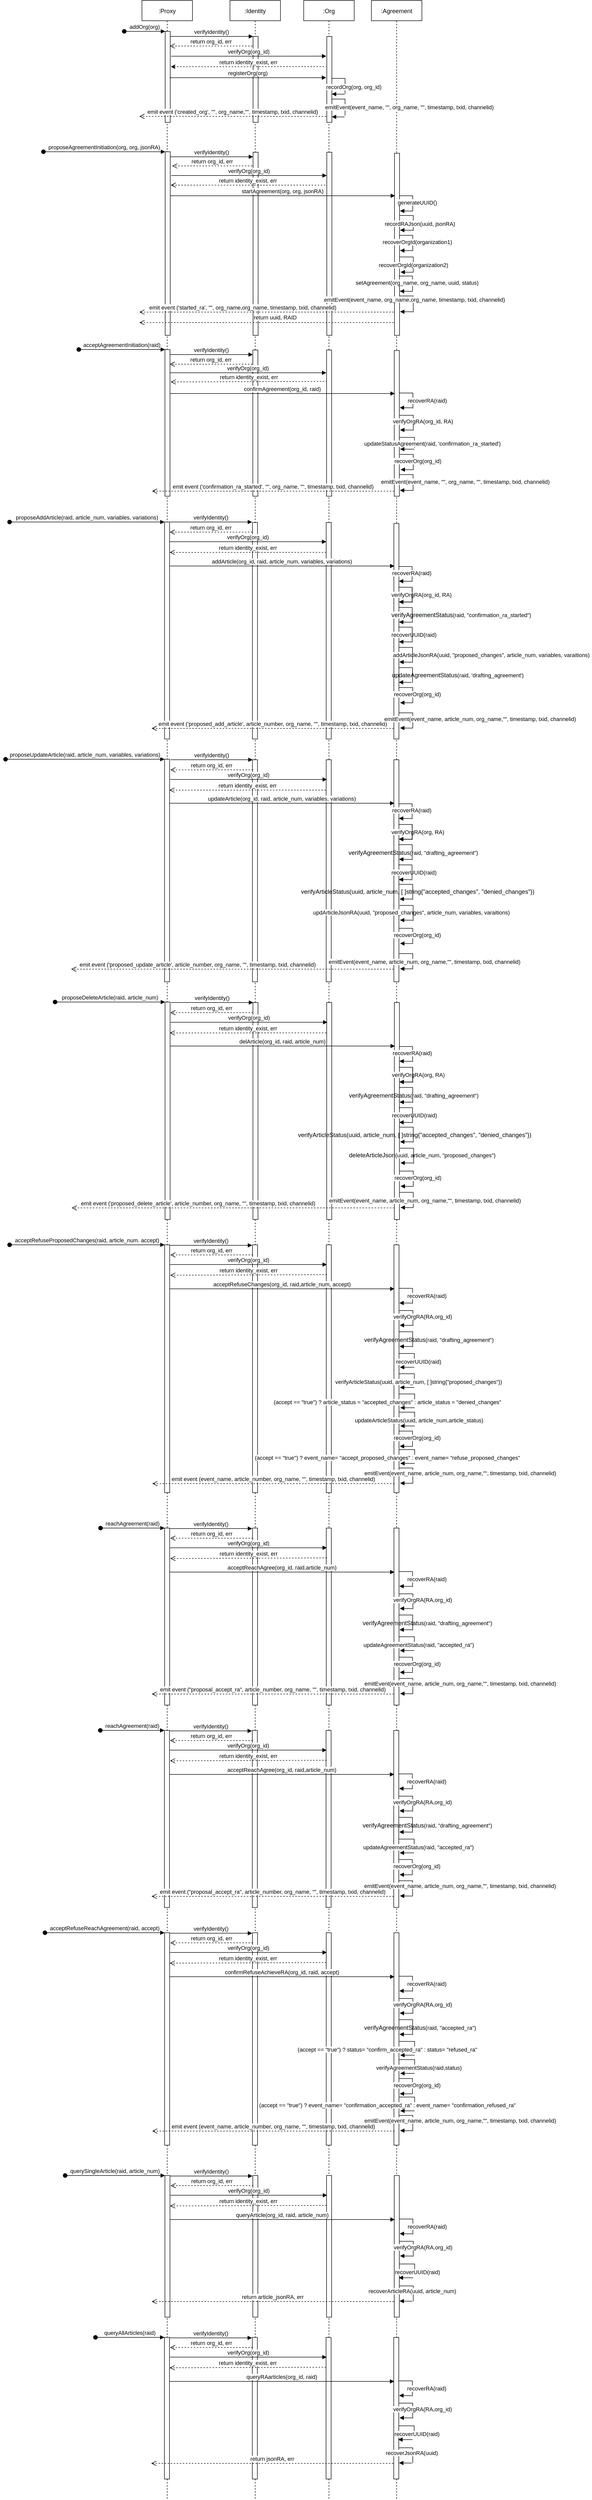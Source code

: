 <mxfile version="14.9.7" type="device"><diagram id="YIm8_T_KmjakDC7QFvaZ" name="Page-1"><mxGraphModel dx="1958" dy="1592" grid="1" gridSize="10" guides="1" tooltips="1" connect="1" arrows="1" fold="1" page="1" pageScale="1" pageWidth="850" pageHeight="1100" math="0" shadow="0"><root><mxCell id="0"/><mxCell id="1" parent="0"/><mxCell id="ICceSbjO2ffGUROcHxIc-226" value=":Proxy" style="shape=umlLifeline;perimeter=lifelinePerimeter;container=1;collapsible=0;recursiveResize=0;rounded=0;shadow=0;strokeWidth=1;" parent="1" vertex="1"><mxGeometry x="-568" y="-1100" width="100" height="4940" as="geometry"/></mxCell><mxCell id="ICceSbjO2ffGUROcHxIc-224" value=":Identity" style="shape=umlLifeline;perimeter=lifelinePerimeter;container=1;collapsible=0;recursiveResize=0;rounded=0;shadow=0;strokeWidth=1;" parent="1" vertex="1"><mxGeometry x="-393.75" y="-1100" width="100" height="4940" as="geometry"/></mxCell><mxCell id="ICceSbjO2ffGUROcHxIc-7" value=":Org" style="shape=umlLifeline;perimeter=lifelinePerimeter;container=1;collapsible=0;recursiveResize=0;rounded=0;shadow=0;strokeWidth=1;" parent="1" vertex="1"><mxGeometry x="-247.75" y="-1100" width="100" height="4940" as="geometry"/></mxCell><mxCell id="ICceSbjO2ffGUROcHxIc-9" value=":Agreement" style="shape=umlLifeline;perimeter=lifelinePerimeter;container=1;collapsible=0;recursiveResize=0;rounded=0;shadow=0;strokeWidth=1;" parent="1" vertex="1"><mxGeometry x="-113.75" y="-1100" width="100" height="4940" as="geometry"/></mxCell><mxCell id="ICceSbjO2ffGUROcHxIc-42" value="" style="points=[];perimeter=orthogonalPerimeter;rounded=0;shadow=0;strokeWidth=1;" parent="1" vertex="1"><mxGeometry x="-68" y="-798" width="10" height="360" as="geometry"/></mxCell><mxCell id="ICceSbjO2ffGUROcHxIc-43" value="" style="points=[];perimeter=orthogonalPerimeter;rounded=0;shadow=0;strokeWidth=1;" parent="1" vertex="1"><mxGeometry x="-522" y="-801" width="10" height="363" as="geometry"/></mxCell><mxCell id="ICceSbjO2ffGUROcHxIc-44" value="proposeAgreementInitiation(org, org, jsonRA)" style="verticalAlign=bottom;startArrow=oval;endArrow=block;startSize=8;shadow=0;strokeWidth=1;" parent="1" target="ICceSbjO2ffGUROcHxIc-43" edge="1"><mxGeometry relative="1" as="geometry"><mxPoint x="-763" y="-801" as="sourcePoint"/></mxGeometry></mxCell><mxCell id="ICceSbjO2ffGUROcHxIc-45" value="verifyIdentity()" style="verticalAlign=bottom;endArrow=block;entryX=0;entryY=0;shadow=0;strokeWidth=1;" parent="1" source="ICceSbjO2ffGUROcHxIc-43" edge="1"><mxGeometry relative="1" as="geometry"><mxPoint x="-418" y="-791" as="sourcePoint"/><mxPoint x="-348" y="-791.0" as="targetPoint"/></mxGeometry></mxCell><mxCell id="ICceSbjO2ffGUROcHxIc-46" value="" style="points=[];perimeter=orthogonalPerimeter;rounded=0;shadow=0;strokeWidth=1;" parent="1" vertex="1"><mxGeometry x="-348" y="-800" width="10" height="362" as="geometry"/></mxCell><mxCell id="ICceSbjO2ffGUROcHxIc-47" value="return identity_exist, err" style="verticalAlign=bottom;endArrow=open;dashed=1;endSize=8;shadow=0;strokeWidth=1;arcSize=20;" parent="1" edge="1"><mxGeometry relative="1" as="geometry"><mxPoint x="-511" y="-735" as="targetPoint"/><mxPoint x="-205" y="-735" as="sourcePoint"/></mxGeometry></mxCell><mxCell id="ICceSbjO2ffGUROcHxIc-48" value="verifyOrg(org_id)" style="verticalAlign=bottom;endArrow=block;shadow=0;strokeWidth=1;" parent="1" edge="1"><mxGeometry relative="1" as="geometry"><mxPoint x="-510" y="-754" as="sourcePoint"/><mxPoint x="-202.06" y="-754" as="targetPoint"/></mxGeometry></mxCell><mxCell id="ICceSbjO2ffGUROcHxIc-49" value="" style="points=[];perimeter=orthogonalPerimeter;rounded=0;shadow=0;strokeWidth=1;" parent="1" vertex="1"><mxGeometry x="-202" y="-800" width="10" height="362" as="geometry"/></mxCell><mxCell id="ICceSbjO2ffGUROcHxIc-51" value="startAgreement(org, org, jsonRA)" style="verticalAlign=bottom;endArrow=block;shadow=0;strokeWidth=1;" parent="1" edge="1"><mxGeometry relative="1" as="geometry"><mxPoint x="-512" y="-714" as="sourcePoint"/><mxPoint x="-67" y="-714" as="targetPoint"/></mxGeometry></mxCell><mxCell id="ICceSbjO2ffGUROcHxIc-52" value="" style="shape=partialRectangle;whiteSpace=wrap;html=1;bottom=0;right=0;fillColor=none;rotation=90;" parent="1" vertex="1"><mxGeometry x="-60.05" y="-712.25" width="29.9" height="26.41" as="geometry"/></mxCell><mxCell id="ICceSbjO2ffGUROcHxIc-53" value="generateUUID()" style="verticalAlign=bottom;endArrow=block;shadow=0;strokeWidth=1;" parent="1" edge="1"><mxGeometry x="-1" y="-12" relative="1" as="geometry"><mxPoint x="-31.75" y="-683.75" as="sourcePoint"/><mxPoint x="-57" y="-684" as="targetPoint"/><mxPoint x="9" y="4" as="offset"/></mxGeometry></mxCell><mxCell id="ICceSbjO2ffGUROcHxIc-54" value="" style="shape=partialRectangle;whiteSpace=wrap;html=1;bottom=0;right=0;fillColor=none;rotation=90;" parent="1" vertex="1"><mxGeometry x="-59.05" y="-673.25" width="29.9" height="26.41" as="geometry"/></mxCell><mxCell id="ICceSbjO2ffGUROcHxIc-55" value="recordRAJson(uuid, jsonRA)" style="verticalAlign=bottom;endArrow=block;shadow=0;strokeWidth=1;" parent="1" edge="1"><mxGeometry x="-1" y="-14" relative="1" as="geometry"><mxPoint x="-31.75" y="-645.75" as="sourcePoint"/><mxPoint x="-57" y="-646" as="targetPoint"/><mxPoint x="14" y="10" as="offset"/></mxGeometry></mxCell><mxCell id="ICceSbjO2ffGUROcHxIc-56" value="" style="group" parent="1" vertex="1" connectable="0"><mxGeometry x="-573" y="-482" width="539.66" height="19.9" as="geometry"/></mxCell><mxCell id="ICceSbjO2ffGUROcHxIc-59" value="return uuid, RAID" style="verticalAlign=bottom;endArrow=open;dashed=1;endSize=8;shadow=0;strokeWidth=1;arcSize=20;" parent="ICceSbjO2ffGUROcHxIc-56" edge="1"><mxGeometry x="-0.068" y="-1" relative="1" as="geometry"><mxPoint y="18.739" as="targetPoint"/><mxPoint x="503.505" y="18.739" as="sourcePoint"/><mxPoint as="offset"/></mxGeometry></mxCell><mxCell id="ICceSbjO2ffGUROcHxIc-65" value="" style="shape=partialRectangle;whiteSpace=wrap;html=1;bottom=0;right=0;fillColor=none;rotation=90;" parent="1" vertex="1"><mxGeometry x="-60.5" y="-553.54" width="29.9" height="26.41" as="geometry"/></mxCell><mxCell id="ICceSbjO2ffGUROcHxIc-66" value="setAgreement(org_name, org_name, uuid, status)" style="verticalAlign=bottom;endArrow=block;shadow=0;strokeWidth=1;" parent="1" edge="1"><mxGeometry x="-1" y="-12" relative="1" as="geometry"><mxPoint x="-32.2" y="-525.04" as="sourcePoint"/><mxPoint x="-57.45" y="-525.29" as="targetPoint"/><mxPoint x="9" y="4" as="offset"/></mxGeometry></mxCell><mxCell id="ICceSbjO2ffGUROcHxIc-95" value="" style="points=[];perimeter=orthogonalPerimeter;rounded=0;shadow=0;strokeWidth=1;" parent="1" vertex="1"><mxGeometry x="-68.45" y="-408" width="10" height="288" as="geometry"/></mxCell><mxCell id="ICceSbjO2ffGUROcHxIc-96" value="" style="points=[];perimeter=orthogonalPerimeter;rounded=0;shadow=0;strokeWidth=1;" parent="1" vertex="1"><mxGeometry x="-522.45" y="-410" width="10" height="290" as="geometry"/></mxCell><mxCell id="ICceSbjO2ffGUROcHxIc-97" value="acceptAgreementInitiation(raid)" style="verticalAlign=bottom;startArrow=oval;endArrow=block;startSize=8;shadow=0;strokeWidth=1;" parent="1" target="ICceSbjO2ffGUROcHxIc-96" edge="1"><mxGeometry x="-763.45" y="-410" as="geometry"><mxPoint x="-693" y="-410" as="sourcePoint"/></mxGeometry></mxCell><mxCell id="ICceSbjO2ffGUROcHxIc-98" value="verifyIdentity()" style="verticalAlign=bottom;endArrow=block;entryX=0;entryY=0;shadow=0;strokeWidth=1;" parent="1" source="ICceSbjO2ffGUROcHxIc-96" edge="1"><mxGeometry x="-763.45" y="-410" as="geometry"><mxPoint x="-418.45" y="-400" as="sourcePoint"/><mxPoint x="-348.45" y="-400" as="targetPoint"/></mxGeometry></mxCell><mxCell id="ICceSbjO2ffGUROcHxIc-99" value="" style="points=[];perimeter=orthogonalPerimeter;rounded=0;shadow=0;strokeWidth=1;" parent="1" vertex="1"><mxGeometry x="-348.45" y="-409" width="10" height="289" as="geometry"/></mxCell><mxCell id="ICceSbjO2ffGUROcHxIc-100" value="return identity_exist, err" style="verticalAlign=bottom;endArrow=open;dashed=1;endSize=8;exitX=0.3;exitY=0.25;shadow=0;strokeWidth=1;arcSize=20;exitDx=0;exitDy=0;exitPerimeter=0;entryX=1.145;entryY=0.263;entryDx=0;entryDy=0;entryPerimeter=0;" parent="1" edge="1"><mxGeometry x="-763" y="-393" as="geometry"><mxPoint x="-511" y="-345.88" as="targetPoint"/><mxPoint x="-201" y="-347" as="sourcePoint"/></mxGeometry></mxCell><mxCell id="ICceSbjO2ffGUROcHxIc-101" value="verifyOrg(org_id)" style="verticalAlign=bottom;endArrow=block;shadow=0;strokeWidth=1;" parent="1" edge="1"><mxGeometry x="-940.25" y="-388" as="geometry"><mxPoint x="-513.25" y="-364" as="sourcePoint"/><mxPoint x="-203" y="-364" as="targetPoint"/></mxGeometry></mxCell><mxCell id="ICceSbjO2ffGUROcHxIc-102" value="" style="points=[];perimeter=orthogonalPerimeter;rounded=0;shadow=0;strokeWidth=1;" parent="1" vertex="1"><mxGeometry x="-202.45" y="-409" width="10" height="289" as="geometry"/></mxCell><mxCell id="ICceSbjO2ffGUROcHxIc-104" value="confirmAgreement(org_id, raid)" style="verticalAlign=bottom;endArrow=block;shadow=0;strokeWidth=1;" parent="1" edge="1"><mxGeometry x="-763.45" y="-410" as="geometry"><mxPoint x="-512.45" y="-323" as="sourcePoint"/><mxPoint x="-67.45" y="-323" as="targetPoint"/></mxGeometry></mxCell><mxCell id="ICceSbjO2ffGUROcHxIc-109" value="emit event ('confirmation_ra_started', &quot;&quot;, org_name, &quot;&quot;, timestamp, txid, channelid)" style="verticalAlign=bottom;endArrow=open;dashed=1;endSize=8;shadow=0;strokeWidth=1;arcSize=20;" parent="1" edge="1"><mxGeometry x="-761.92" y="-312" as="geometry"><mxPoint x="-547.92" y="-130" as="targetPoint"/><mxPoint x="-68.42" y="-130" as="sourcePoint"/><mxPoint as="offset"/></mxGeometry></mxCell><mxCell id="ICceSbjO2ffGUROcHxIc-116" value="" style="group" parent="1" vertex="1" connectable="0"><mxGeometry x="-57.995" y="-323.995" width="26.41" height="29.9" as="geometry"/></mxCell><mxCell id="ICceSbjO2ffGUROcHxIc-117" value="" style="shape=partialRectangle;whiteSpace=wrap;html=1;bottom=0;right=0;fillColor=none;rotation=90;" parent="ICceSbjO2ffGUROcHxIc-116" vertex="1"><mxGeometry x="-1.745" y="1.745" width="29.9" height="26.41" as="geometry"/></mxCell><mxCell id="ICceSbjO2ffGUROcHxIc-118" value="recoverRA(raid)" style="verticalAlign=bottom;endArrow=block;shadow=0;strokeWidth=1;" parent="ICceSbjO2ffGUROcHxIc-116" edge="1"><mxGeometry as="geometry"><mxPoint x="25.555" y="29.245" as="sourcePoint"/><mxPoint x="0.305" y="28.995" as="targetPoint"/><mxPoint x="42" y="-5" as="offset"/></mxGeometry></mxCell><mxCell id="ICceSbjO2ffGUROcHxIc-119" value="" style="group" parent="1" vertex="1" connectable="0"><mxGeometry x="-57.305" y="-280.005" width="26.41" height="29.9" as="geometry"/></mxCell><mxCell id="ICceSbjO2ffGUROcHxIc-120" value="" style="shape=partialRectangle;whiteSpace=wrap;html=1;bottom=0;right=0;fillColor=none;rotation=90;" parent="ICceSbjO2ffGUROcHxIc-119" vertex="1"><mxGeometry x="-1.745" y="1.745" width="29.9" height="26.41" as="geometry"/></mxCell><mxCell id="ICceSbjO2ffGUROcHxIc-121" value="verifyOrgRA(org_id, RA)" style="verticalAlign=bottom;endArrow=block;shadow=0;strokeWidth=1;" parent="ICceSbjO2ffGUROcHxIc-119" edge="1"><mxGeometry x="-634.245" y="-769.005" as="geometry"><mxPoint x="25.555" y="29.245" as="sourcePoint"/><mxPoint x="0.305" y="28.995" as="targetPoint"/><mxPoint x="33" y="-8" as="offset"/></mxGeometry></mxCell><mxCell id="ICceSbjO2ffGUROcHxIc-126" value="" style="group" parent="1" vertex="1" connectable="0"><mxGeometry x="-58.305" y="-236.995" width="49.95" height="65.405" as="geometry"/></mxCell><mxCell id="ICceSbjO2ffGUROcHxIc-127" value="" style="shape=partialRectangle;whiteSpace=wrap;html=1;bottom=0;right=0;fillColor=none;rotation=90;" parent="ICceSbjO2ffGUROcHxIc-126" vertex="1"><mxGeometry x="4.9" y="-4.1" width="20.05" height="29.86" as="geometry"/></mxCell><mxCell id="ICceSbjO2ffGUROcHxIc-128" value="updateStatusAgreement(raid, 'confirmation_ra_started')" style="verticalAlign=bottom;endArrow=block;shadow=0;strokeWidth=1;exitX=0.208;exitY=1;exitDx=0;exitDy=0;exitPerimeter=0;" parent="ICceSbjO2ffGUROcHxIc-126" edge="1"><mxGeometry y="-27" as="geometry"><mxPoint x="29.785" y="23.995" as="sourcePoint"/><mxPoint x="1.305" y="23.995" as="targetPoint"/><mxPoint x="50" y="-2" as="offset"/></mxGeometry></mxCell><mxCell id="KNuzZZ716vVduI9K5CCb-4" value="" style="shape=partialRectangle;whiteSpace=wrap;html=1;bottom=0;right=0;fillColor=none;rotation=90;" parent="ICceSbjO2ffGUROcHxIc-126" vertex="1"><mxGeometry x="-2.035" y="76.995" width="31.93" height="26.41" as="geometry"/></mxCell><mxCell id="KNuzZZ716vVduI9K5CCb-5" value="emitEvent(event_name, &quot;&quot;, org_name, &quot;&quot;, timestamp, txid, channelid)" style="verticalAlign=bottom;endArrow=block;shadow=0;strokeWidth=1;" parent="ICceSbjO2ffGUROcHxIc-126" edge="1"><mxGeometry as="geometry"><mxPoint x="26.275" y="105.585" as="sourcePoint"/><mxPoint x="1.025" y="105.335" as="targetPoint"/><mxPoint x="117" y="-8" as="offset"/></mxGeometry></mxCell><mxCell id="VQi0X2b437CusY4rIQ_h-1" value="" style="points=[];perimeter=orthogonalPerimeter;rounded=0;shadow=0;strokeWidth=1;" parent="1" vertex="1"><mxGeometry x="-69.25" y="-66" width="10" height="426" as="geometry"/></mxCell><mxCell id="VQi0X2b437CusY4rIQ_h-2" value="" style="points=[];perimeter=orthogonalPerimeter;rounded=0;shadow=0;strokeWidth=1;" parent="1" vertex="1"><mxGeometry x="-523.25" y="-69" width="10" height="429" as="geometry"/></mxCell><mxCell id="VQi0X2b437CusY4rIQ_h-3" value="proposeAddArticle(raid, article_num, variables, variations)" style="verticalAlign=bottom;startArrow=oval;endArrow=block;startSize=8;shadow=0;strokeWidth=1;" parent="1" target="VQi0X2b437CusY4rIQ_h-2" edge="1"><mxGeometry x="-854.25" y="-69" as="geometry"><mxPoint x="-830" y="-69" as="sourcePoint"/></mxGeometry></mxCell><mxCell id="VQi0X2b437CusY4rIQ_h-5" value="" style="points=[];perimeter=orthogonalPerimeter;rounded=0;shadow=0;strokeWidth=1;" parent="1" vertex="1"><mxGeometry x="-349.25" y="-68" width="10" height="428" as="geometry"/></mxCell><mxCell id="VQi0X2b437CusY4rIQ_h-8" value="" style="points=[];perimeter=orthogonalPerimeter;rounded=0;shadow=0;strokeWidth=1;" parent="1" vertex="1"><mxGeometry x="-203.25" y="-68" width="10" height="428" as="geometry"/></mxCell><mxCell id="VQi0X2b437CusY4rIQ_h-10" value="addArticle(org_id, raid, article_num, variables, variations)" style="verticalAlign=bottom;endArrow=block;shadow=0;strokeWidth=1;" parent="1" edge="1"><mxGeometry x="-854.25" y="-69" as="geometry"><mxPoint x="-513.25" y="18" as="sourcePoint"/><mxPoint x="-68.25" y="18" as="targetPoint"/><mxPoint as="offset"/></mxGeometry></mxCell><mxCell id="VQi0X2b437CusY4rIQ_h-11" value="" style="shape=partialRectangle;whiteSpace=wrap;html=1;bottom=0;right=0;fillColor=none;rotation=90;" parent="1" vertex="1"><mxGeometry x="-61.3" y="20.75" width="29.9" height="26.41" as="geometry"/></mxCell><mxCell id="VQi0X2b437CusY4rIQ_h-12" value="recoverRA(raid)" style="verticalAlign=bottom;endArrow=block;shadow=0;strokeWidth=1;" parent="1" edge="1"><mxGeometry x="-695" y="-989" as="geometry"><mxPoint x="-34" y="48.25" as="sourcePoint"/><mxPoint x="-59.25" y="48" as="targetPoint"/><mxPoint x="13" y="-7" as="offset"/></mxGeometry></mxCell><mxCell id="VQi0X2b437CusY4rIQ_h-13" value="" style="shape=partialRectangle;whiteSpace=wrap;html=1;bottom=0;right=0;fillColor=none;rotation=90;" parent="1" vertex="1"><mxGeometry x="-61.3" y="61.75" width="29.9" height="26.41" as="geometry"/></mxCell><mxCell id="VQi0X2b437CusY4rIQ_h-14" value="" style="verticalAlign=bottom;endArrow=block;shadow=0;strokeWidth=1;" parent="1" edge="1"><mxGeometry x="-854.25" y="-69" as="geometry"><mxPoint x="-34" y="89.25" as="sourcePoint"/><mxPoint x="-59.25" y="89" as="targetPoint"/><mxPoint x="39" y="35" as="offset"/></mxGeometry></mxCell><mxCell id="VQi0X2b437CusY4rIQ_h-15" value="emit event ('proposed_add_article', article_number, org_name, &quot;&quot;, timestamp, txid, channelid)" style="verticalAlign=bottom;endArrow=open;dashed=1;endSize=8;shadow=0;strokeWidth=1;arcSize=20;" parent="1" edge="1"><mxGeometry x="-852.75" y="46" as="geometry"><mxPoint x="-548.75" y="339" as="targetPoint"/><mxPoint x="-69.25" y="339" as="sourcePoint"/><mxPoint as="offset"/></mxGeometry></mxCell><mxCell id="VQi0X2b437CusY4rIQ_h-19" value="&lt;span style=&quot;font-size: 11px ; text-align: center ; background-color: rgb(255 , 255 , 255)&quot;&gt;verifyOrgRA(org_id, RA)&lt;/span&gt;" style="text;whiteSpace=wrap;html=1;" parent="1" vertex="1"><mxGeometry x="-75.63" y="61.16" width="130" height="30" as="geometry"/></mxCell><mxCell id="VQi0X2b437CusY4rIQ_h-23" value="" style="shape=partialRectangle;whiteSpace=wrap;html=1;bottom=0;right=0;fillColor=none;rotation=90;" parent="1" vertex="1"><mxGeometry x="-61.05" y="61.75" width="29.9" height="26.41" as="geometry"/></mxCell><mxCell id="VQi0X2b437CusY4rIQ_h-24" value="" style="verticalAlign=bottom;endArrow=block;shadow=0;strokeWidth=1;" parent="1" edge="1"><mxGeometry x="-854" y="-69" as="geometry"><mxPoint x="-33.75" y="89.25" as="sourcePoint"/><mxPoint x="-59" y="89" as="targetPoint"/><mxPoint x="39" y="35" as="offset"/></mxGeometry></mxCell><mxCell id="VQi0X2b437CusY4rIQ_h-25" value="&lt;span style=&quot;color: rgb(0 , 0 , 0) ; font-family: &amp;#34;helvetica&amp;#34; ; font-size: 11px ; font-style: normal ; font-weight: 400 ; letter-spacing: normal ; text-align: center ; text-indent: 0px ; text-transform: none ; word-spacing: 0px ; background-color: rgb(255 , 255 , 255) ; display: inline ; float: none&quot;&gt;&lt;span style=&quot;font-family: &amp;#34;helvetica&amp;#34; ; font-size: 12px ; background-color: rgb(248 , 249 , 250)&quot;&gt;verifyAgreementStatus&lt;/span&gt;(raid, &quot;confirmation_ra_started&quot;)&lt;/span&gt;" style="text;whiteSpace=wrap;html=1;" parent="1" vertex="1"><mxGeometry x="-75.63" y="101" width="287.63" height="30" as="geometry"/></mxCell><mxCell id="VQi0X2b437CusY4rIQ_h-26" value="" style="shape=partialRectangle;whiteSpace=wrap;html=1;bottom=0;right=0;fillColor=none;rotation=90;" parent="1" vertex="1"><mxGeometry x="-61.05" y="101.59" width="29.9" height="26.41" as="geometry"/></mxCell><mxCell id="VQi0X2b437CusY4rIQ_h-27" value="" style="verticalAlign=bottom;endArrow=block;shadow=0;strokeWidth=1;" parent="1" edge="1"><mxGeometry x="-854" y="-29.16" as="geometry"><mxPoint x="-33.75" y="129.09" as="sourcePoint"/><mxPoint x="-59" y="128.84" as="targetPoint"/><mxPoint x="39" y="35" as="offset"/></mxGeometry></mxCell><mxCell id="VQi0X2b437CusY4rIQ_h-32" value="" style="points=[];perimeter=orthogonalPerimeter;rounded=0;shadow=0;strokeWidth=1;" parent="1" vertex="1"><mxGeometry x="-69.08" y="1360" width="10" height="490" as="geometry"/></mxCell><mxCell id="VQi0X2b437CusY4rIQ_h-33" value="" style="points=[];perimeter=orthogonalPerimeter;rounded=0;shadow=0;strokeWidth=1;" parent="1" vertex="1"><mxGeometry x="-523.08" y="1360" width="10" height="490" as="geometry"/></mxCell><mxCell id="VQi0X2b437CusY4rIQ_h-34" value="acceptRefuseProposedChanges(raid, article_num. accept)" style="verticalAlign=bottom;startArrow=oval;endArrow=block;startSize=8;shadow=0;strokeWidth=1;" parent="1" target="VQi0X2b437CusY4rIQ_h-33" edge="1"><mxGeometry x="-764.08" y="1360" as="geometry"><mxPoint x="-830" y="1360" as="sourcePoint"/></mxGeometry></mxCell><mxCell id="VQi0X2b437CusY4rIQ_h-36" value="" style="points=[];perimeter=orthogonalPerimeter;rounded=0;shadow=0;strokeWidth=1;" parent="1" vertex="1"><mxGeometry x="-349.08" y="1360" width="10" height="490" as="geometry"/></mxCell><mxCell id="VQi0X2b437CusY4rIQ_h-39" value="" style="points=[];perimeter=orthogonalPerimeter;rounded=0;shadow=0;strokeWidth=1;" parent="1" vertex="1"><mxGeometry x="-203.08" y="1360" width="10" height="490" as="geometry"/></mxCell><mxCell id="VQi0X2b437CusY4rIQ_h-41" value="acceptRefuseChanges(org_id, raid,article_num, accept)" style="verticalAlign=bottom;endArrow=block;shadow=0;strokeWidth=1;" parent="1" edge="1"><mxGeometry x="-764.08" y="1360" as="geometry"><mxPoint x="-513.08" y="1447" as="sourcePoint"/><mxPoint x="-68.08" y="1447" as="targetPoint"/></mxGeometry></mxCell><mxCell id="VQi0X2b437CusY4rIQ_h-43" value="" style="group" parent="1" vertex="1" connectable="0"><mxGeometry x="-58.625" y="1446.005" width="26.41" height="29.9" as="geometry"/></mxCell><mxCell id="VQi0X2b437CusY4rIQ_h-44" value="" style="shape=partialRectangle;whiteSpace=wrap;html=1;bottom=0;right=0;fillColor=none;rotation=90;" parent="VQi0X2b437CusY4rIQ_h-43" vertex="1"><mxGeometry x="-1.745" y="1.745" width="29.9" height="26.41" as="geometry"/></mxCell><mxCell id="VQi0X2b437CusY4rIQ_h-45" value="recoverRA(raid)" style="verticalAlign=bottom;endArrow=block;shadow=0;strokeWidth=1;" parent="VQi0X2b437CusY4rIQ_h-43" edge="1"><mxGeometry as="geometry"><mxPoint x="25.555" y="29.245" as="sourcePoint"/><mxPoint x="0.305" y="28.995" as="targetPoint"/><mxPoint x="42" y="-5" as="offset"/></mxGeometry></mxCell><mxCell id="VQi0X2b437CusY4rIQ_h-46" value="" style="group" parent="1" vertex="1" connectable="0"><mxGeometry x="-57.935" y="1489.995" width="26.41" height="29.9" as="geometry"/></mxCell><mxCell id="VQi0X2b437CusY4rIQ_h-47" value="" style="shape=partialRectangle;whiteSpace=wrap;html=1;bottom=0;right=0;fillColor=none;rotation=90;" parent="VQi0X2b437CusY4rIQ_h-46" vertex="1"><mxGeometry x="-1.745" y="1.745" width="29.9" height="26.41" as="geometry"/></mxCell><mxCell id="VQi0X2b437CusY4rIQ_h-48" value="verifyOrgRA(RA,org_id)" style="verticalAlign=bottom;endArrow=block;shadow=0;strokeWidth=1;" parent="VQi0X2b437CusY4rIQ_h-46" edge="1"><mxGeometry x="-634.245" y="-769.005" as="geometry"><mxPoint x="25.555" y="29.245" as="sourcePoint"/><mxPoint x="0.305" y="28.995" as="targetPoint"/><mxPoint x="33" y="-8" as="offset"/></mxGeometry></mxCell><mxCell id="VQi0X2b437CusY4rIQ_h-53" value="&lt;span style=&quot;font-family: &amp;#34;helvetica&amp;#34; ; text-align: center&quot;&gt;verifyAgreementStatus&lt;/span&gt;&lt;span style=&quot;font-family: &amp;#34;helvetica&amp;#34; ; font-size: 11px ; text-align: center ; background-color: rgb(255 , 255 , 255)&quot;&gt;(raid, &quot;drafting_agreement&quot;)&lt;/span&gt;" style="text;whiteSpace=wrap;html=1;" parent="1" vertex="1"><mxGeometry x="-130" y="1533.59" width="270" height="30" as="geometry"/></mxCell><mxCell id="VQi0X2b437CusY4rIQ_h-54" value="" style="shape=partialRectangle;whiteSpace=wrap;html=1;bottom=0;right=0;fillColor=none;rotation=90;" parent="1" vertex="1"><mxGeometry x="-60.13" y="1533.59" width="29.9" height="26.41" as="geometry"/></mxCell><mxCell id="VQi0X2b437CusY4rIQ_h-55" value="" style="verticalAlign=bottom;endArrow=block;shadow=0;strokeWidth=1;" parent="1" edge="1"><mxGeometry x="-853.08" y="1402.84" as="geometry"><mxPoint x="-32.83" y="1561.09" as="sourcePoint"/><mxPoint x="-58.08" y="1560.84" as="targetPoint"/><mxPoint x="39" y="35" as="offset"/></mxGeometry></mxCell><mxCell id="VQi0X2b437CusY4rIQ_h-105" value="" style="points=[];perimeter=orthogonalPerimeter;rounded=0;shadow=0;strokeWidth=1;" parent="1" vertex="1"><mxGeometry x="-69.25" y="401" width="10" height="439" as="geometry"/></mxCell><mxCell id="VQi0X2b437CusY4rIQ_h-106" value="" style="points=[];perimeter=orthogonalPerimeter;rounded=0;shadow=0;strokeWidth=1;" parent="1" vertex="1"><mxGeometry x="-523.25" y="400" width="10" height="440" as="geometry"/></mxCell><mxCell id="VQi0X2b437CusY4rIQ_h-107" value="proposeUpdateArticle(raid, article_num, variables, variations)" style="verticalAlign=bottom;startArrow=oval;endArrow=block;startSize=8;shadow=0;strokeWidth=1;" parent="1" target="VQi0X2b437CusY4rIQ_h-106" edge="1"><mxGeometry x="-854.25" y="400" as="geometry"><mxPoint x="-838" y="400" as="sourcePoint"/></mxGeometry></mxCell><mxCell id="VQi0X2b437CusY4rIQ_h-109" value="" style="points=[];perimeter=orthogonalPerimeter;rounded=0;shadow=0;strokeWidth=1;" parent="1" vertex="1"><mxGeometry x="-349.25" y="401" width="10" height="439" as="geometry"/></mxCell><mxCell id="VQi0X2b437CusY4rIQ_h-112" value="" style="points=[];perimeter=orthogonalPerimeter;rounded=0;shadow=0;strokeWidth=1;" parent="1" vertex="1"><mxGeometry x="-203.25" y="401" width="10" height="439" as="geometry"/></mxCell><mxCell id="VQi0X2b437CusY4rIQ_h-114" value="updateArticle(org_id, raid, article_num, variables, variations)" style="verticalAlign=bottom;endArrow=block;shadow=0;strokeWidth=1;" parent="1" edge="1"><mxGeometry x="-854.25" y="400" as="geometry"><mxPoint x="-513.25" y="487" as="sourcePoint"/><mxPoint x="-68.25" y="487" as="targetPoint"/><mxPoint as="offset"/></mxGeometry></mxCell><mxCell id="VQi0X2b437CusY4rIQ_h-115" value="" style="shape=partialRectangle;whiteSpace=wrap;html=1;bottom=0;right=0;fillColor=none;rotation=90;" parent="1" vertex="1"><mxGeometry x="-61.3" y="489.75" width="29.9" height="26.41" as="geometry"/></mxCell><mxCell id="VQi0X2b437CusY4rIQ_h-116" value="recoverRA(raid)" style="verticalAlign=bottom;endArrow=block;shadow=0;strokeWidth=1;" parent="1" edge="1"><mxGeometry x="-695" y="-520" as="geometry"><mxPoint x="-34" y="517.25" as="sourcePoint"/><mxPoint x="-59.25" y="517" as="targetPoint"/><mxPoint x="13" y="-7" as="offset"/></mxGeometry></mxCell><mxCell id="VQi0X2b437CusY4rIQ_h-117" value="" style="shape=partialRectangle;whiteSpace=wrap;html=1;bottom=0;right=0;fillColor=none;rotation=90;" parent="1" vertex="1"><mxGeometry x="-61.3" y="530.75" width="29.9" height="26.41" as="geometry"/></mxCell><mxCell id="VQi0X2b437CusY4rIQ_h-118" value="" style="verticalAlign=bottom;endArrow=block;shadow=0;strokeWidth=1;" parent="1" edge="1"><mxGeometry x="-854.25" y="400" as="geometry"><mxPoint x="-34" y="558.25" as="sourcePoint"/><mxPoint x="-59.25" y="558" as="targetPoint"/><mxPoint x="39" y="35" as="offset"/></mxGeometry></mxCell><mxCell id="VQi0X2b437CusY4rIQ_h-123" value="&lt;span style=&quot;color: rgb(0, 0, 0); font-family: helvetica; font-size: 11px; font-style: normal; font-weight: 400; letter-spacing: normal; text-align: center; text-indent: 0px; text-transform: none; word-spacing: 0px; background-color: rgb(255, 255, 255); display: inline; float: none;&quot;&gt;verifyOrgRA(org, RA)&lt;/span&gt;" style="text;whiteSpace=wrap;html=1;" parent="1" vertex="1"><mxGeometry x="-75.63" y="530.16" width="130" height="30" as="geometry"/></mxCell><mxCell id="VQi0X2b437CusY4rIQ_h-124" value="" style="shape=partialRectangle;whiteSpace=wrap;html=1;bottom=0;right=0;fillColor=none;rotation=90;" parent="1" vertex="1"><mxGeometry x="-61.05" y="530.75" width="29.9" height="26.41" as="geometry"/></mxCell><mxCell id="VQi0X2b437CusY4rIQ_h-125" value="" style="verticalAlign=bottom;endArrow=block;shadow=0;strokeWidth=1;" parent="1" edge="1"><mxGeometry x="-854" y="400" as="geometry"><mxPoint x="-33.75" y="558.25" as="sourcePoint"/><mxPoint x="-59" y="558" as="targetPoint"/><mxPoint x="39" y="35" as="offset"/></mxGeometry></mxCell><mxCell id="VQi0X2b437CusY4rIQ_h-126" value="&lt;span style=&quot;font-family: &amp;#34;helvetica&amp;#34; ; text-align: center&quot;&gt;verifyAgreementStatus&lt;/span&gt;&lt;span style=&quot;font-family: &amp;#34;helvetica&amp;#34; ; font-size: 11px ; text-align: center ; background-color: rgb(255 , 255 , 255)&quot;&gt;(raid, &quot;drafting_agreement&quot;)&lt;/span&gt;" style="text;whiteSpace=wrap;html=1;" parent="1" vertex="1"><mxGeometry x="-160.56" y="570.59" width="263.63" height="30" as="geometry"/></mxCell><mxCell id="VQi0X2b437CusY4rIQ_h-127" value="" style="shape=partialRectangle;whiteSpace=wrap;html=1;bottom=0;right=0;fillColor=none;rotation=90;" parent="1" vertex="1"><mxGeometry x="-61.05" y="570.59" width="29.9" height="26.41" as="geometry"/></mxCell><mxCell id="VQi0X2b437CusY4rIQ_h-128" value="" style="verticalAlign=bottom;endArrow=block;shadow=0;strokeWidth=1;" parent="1" edge="1"><mxGeometry x="-854" y="439.84" as="geometry"><mxPoint x="-33.75" y="598.09" as="sourcePoint"/><mxPoint x="-59" y="597.84" as="targetPoint"/><mxPoint x="39" y="35" as="offset"/></mxGeometry></mxCell><mxCell id="ICceSbjO2ffGUROcHxIc-11" value="" style="group" parent="1" vertex="1" connectable="0"><mxGeometry x="-603" y="-1039" width="91" height="180" as="geometry"/></mxCell><mxCell id="ICceSbjO2ffGUROcHxIc-12" value="" style="points=[];perimeter=orthogonalPerimeter;rounded=0;shadow=0;strokeWidth=1;" parent="ICceSbjO2ffGUROcHxIc-11" vertex="1"><mxGeometry x="81" width="10" height="180" as="geometry"/></mxCell><mxCell id="ICceSbjO2ffGUROcHxIc-13" value="addOrg(org)" style="verticalAlign=bottom;startArrow=oval;endArrow=block;startSize=8;shadow=0;strokeWidth=1;" parent="ICceSbjO2ffGUROcHxIc-11" target="ICceSbjO2ffGUROcHxIc-12" edge="1"><mxGeometry relative="1" as="geometry"><mxPoint as="sourcePoint"/></mxGeometry></mxCell><mxCell id="ICceSbjO2ffGUROcHxIc-14" value="" style="points=[];perimeter=orthogonalPerimeter;rounded=0;shadow=0;strokeWidth=1;" parent="1" vertex="1"><mxGeometry x="-348" y="-1029" width="10" height="170" as="geometry"/></mxCell><mxCell id="ICceSbjO2ffGUROcHxIc-15" value="verifyIdentity()" style="verticalAlign=bottom;endArrow=block;entryX=0;entryY=0;shadow=0;strokeWidth=1;" parent="1" source="ICceSbjO2ffGUROcHxIc-12" target="ICceSbjO2ffGUROcHxIc-14" edge="1"><mxGeometry x="-603" y="-1039" as="geometry"><mxPoint x="-418" y="-1029" as="sourcePoint"/></mxGeometry></mxCell><mxCell id="ICceSbjO2ffGUROcHxIc-16" value="" style="points=[];perimeter=orthogonalPerimeter;rounded=0;shadow=0;strokeWidth=1;" parent="1" vertex="1"><mxGeometry x="-202" y="-1029" width="10" height="170" as="geometry"/></mxCell><mxCell id="ICceSbjO2ffGUROcHxIc-18" value="verifyOrg(org_id)" style="verticalAlign=bottom;endArrow=block;shadow=0;strokeWidth=1;exitX=1.172;exitY=0.273;exitDx=0;exitDy=0;exitPerimeter=0;" parent="1" source="ICceSbjO2ffGUROcHxIc-12" edge="1"><mxGeometry x="-603" y="-1039" as="geometry"><mxPoint x="-337" y="-990" as="sourcePoint"/><mxPoint x="-203" y="-990" as="targetPoint"/></mxGeometry></mxCell><mxCell id="ICceSbjO2ffGUROcHxIc-19" value="registerOrg(org)" style="verticalAlign=bottom;endArrow=block;shadow=0;strokeWidth=1;" parent="1" edge="1"><mxGeometry x="-603.25" y="-1032.39" as="geometry"><mxPoint x="-513.25" y="-947.39" as="sourcePoint"/><mxPoint x="-203.25" y="-947.39" as="targetPoint"/></mxGeometry></mxCell><mxCell id="ICceSbjO2ffGUROcHxIc-20" value="" style="shape=partialRectangle;whiteSpace=wrap;html=1;bottom=0;right=0;fillColor=none;rotation=90;" parent="1" vertex="1"><mxGeometry x="-194.05" y="-944.25" width="29.9" height="26.41" as="geometry"/></mxCell><mxCell id="ICceSbjO2ffGUROcHxIc-21" value="recordOrg(org, org_id)" style="verticalAlign=bottom;endArrow=block;shadow=0;strokeWidth=1;" parent="1" edge="1"><mxGeometry x="-708" as="geometry"><mxPoint x="-166.75" y="-914.75" as="sourcePoint"/><mxPoint x="-192" y="-915" as="targetPoint"/><mxPoint x="31" y="-5" as="offset"/></mxGeometry></mxCell><mxCell id="ICceSbjO2ffGUROcHxIc-22" value="emit event ('created_org', &quot;&quot;, org_name,&quot;&quot;, timestamp, txid, channelid)" style="verticalAlign=bottom;endArrow=open;dashed=1;endSize=8;shadow=0;strokeWidth=1;arcSize=20;" parent="1" edge="1"><mxGeometry x="-603" y="-1004" as="geometry"><mxPoint x="-573" y="-871" as="targetPoint"/><mxPoint x="-203.3" y="-870.84" as="sourcePoint"/></mxGeometry></mxCell><mxCell id="ICceSbjO2ffGUROcHxIc-23" value="" style="shape=partialRectangle;whiteSpace=wrap;html=1;bottom=0;right=0;fillColor=none;rotation=90;" parent="1" vertex="1"><mxGeometry x="-195.06" y="-902.34" width="31.93" height="26.41" as="geometry"/></mxCell><mxCell id="ICceSbjO2ffGUROcHxIc-24" value="emitEvent(event_name, &quot;&quot;, org_name, &quot;&quot;, timestamp, txid, channelid)" style="verticalAlign=bottom;endArrow=block;shadow=0;strokeWidth=1;" parent="1" edge="1"><mxGeometry x="-708" as="geometry"><mxPoint x="-166.75" y="-869.75" as="sourcePoint"/><mxPoint x="-192" y="-870" as="targetPoint"/><mxPoint x="141" y="-10" as="offset"/></mxGeometry></mxCell><mxCell id="O3MV6Nc-ABUM8MFsv7mm-1" value="return org_id, err" style="verticalAlign=bottom;endArrow=open;dashed=1;endSize=8;exitX=0.3;exitY=0.25;shadow=0;strokeWidth=1;arcSize=20;exitDx=0;exitDy=0;exitPerimeter=0;entryX=0.9;entryY=0.161;entryDx=0;entryDy=0;entryPerimeter=0;" parent="1" target="ICceSbjO2ffGUROcHxIc-12" edge="1"><mxGeometry x="-603" y="-1042" as="geometry"><mxPoint x="-508" y="-1009.96" as="targetPoint"/><mxPoint x="-349" y="-1010" as="sourcePoint"/></mxGeometry></mxCell><mxCell id="O3MV6Nc-ABUM8MFsv7mm-2" value="return identity_exist, err" style="verticalAlign=bottom;endArrow=none;shadow=0;strokeWidth=1;exitX=1.172;exitY=0.273;exitDx=0;exitDy=0;exitPerimeter=0;startArrow=classic;startFill=1;endFill=0;dashed=1;" parent="1" edge="1"><mxGeometry x="-603.5" y="-1018.25" as="geometry"><mxPoint x="-510.78" y="-969.11" as="sourcePoint"/><mxPoint x="-203.5" y="-969.25" as="targetPoint"/></mxGeometry></mxCell><mxCell id="O3MV6Nc-ABUM8MFsv7mm-4" value="return org_id, err" style="verticalAlign=bottom;endArrow=open;dashed=1;endSize=8;exitX=0.3;exitY=0.25;shadow=0;strokeWidth=1;arcSize=20;exitDx=0;exitDy=0;exitPerimeter=0;entryX=1.4;entryY=0.178;entryDx=0;entryDy=0;entryPerimeter=0;" parent="1" edge="1"><mxGeometry x="-603.25" y="-805" as="geometry"><mxPoint x="-508.25" y="-772.96" as="targetPoint"/><mxPoint x="-349.25" y="-773" as="sourcePoint"/></mxGeometry></mxCell><mxCell id="O3MV6Nc-ABUM8MFsv7mm-5" value="" style="shape=partialRectangle;whiteSpace=wrap;html=1;bottom=0;right=0;fillColor=none;rotation=90;" parent="1" vertex="1"><mxGeometry x="-60" y="-634" width="29.9" height="26.41" as="geometry"/></mxCell><mxCell id="O3MV6Nc-ABUM8MFsv7mm-6" value="recoverOrgId(organization1)" style="verticalAlign=bottom;endArrow=block;shadow=0;strokeWidth=1;" parent="1" edge="1"><mxGeometry x="-1" y="-12" relative="1" as="geometry"><mxPoint x="-31.7" y="-605.5" as="sourcePoint"/><mxPoint x="-56.95" y="-605.75" as="targetPoint"/><mxPoint x="9" y="4" as="offset"/></mxGeometry></mxCell><mxCell id="ICceSbjO2ffGUROcHxIc-61" value="emit event ('started_ra', &quot;&quot;, org_name,org_name, timestamp, txid, channelid)" style="verticalAlign=bottom;endArrow=open;dashed=1;endSize=8;shadow=0;strokeWidth=1;arcSize=20;" parent="1" edge="1"><mxGeometry x="-708" as="geometry"><mxPoint x="-573" y="-484.01" as="targetPoint"/><mxPoint x="-69.5" y="-484.01" as="sourcePoint"/><mxPoint x="-47" as="offset"/></mxGeometry></mxCell><mxCell id="O3MV6Nc-ABUM8MFsv7mm-7" value="" style="shape=partialRectangle;whiteSpace=wrap;html=1;bottom=0;right=0;fillColor=none;rotation=90;" parent="1" vertex="1"><mxGeometry x="-59" y="-591.25" width="29.9" height="26.41" as="geometry"/></mxCell><mxCell id="O3MV6Nc-ABUM8MFsv7mm-8" value="recoverOrgId(organization2)" style="verticalAlign=bottom;endArrow=block;shadow=0;strokeWidth=1;" parent="1" edge="1"><mxGeometry x="-693" y="-958" as="geometry"><mxPoint x="-30.7" y="-562.75" as="sourcePoint"/><mxPoint x="-55.95" y="-563" as="targetPoint"/><mxPoint x="13" y="-5" as="offset"/></mxGeometry></mxCell><mxCell id="O3MV6Nc-ABUM8MFsv7mm-9" value="" style="shape=partialRectangle;whiteSpace=wrap;html=1;bottom=0;right=0;fillColor=none;rotation=90;" parent="1" vertex="1"><mxGeometry x="-60.06" y="-513.17" width="31.93" height="26.41" as="geometry"/></mxCell><mxCell id="O3MV6Nc-ABUM8MFsv7mm-10" value="emitEvent(event_name, org_name,org_name, timestamp, txid, channelid)" style="verticalAlign=bottom;endArrow=block;shadow=0;strokeWidth=1;" parent="1" edge="1"><mxGeometry x="-708" as="geometry"><mxPoint x="-31.75" y="-484.58" as="sourcePoint"/><mxPoint x="-57" y="-484.83" as="targetPoint"/><mxPoint x="16" y="-15" as="offset"/></mxGeometry></mxCell><mxCell id="KNuzZZ716vVduI9K5CCb-1" value="return org_id, err" style="verticalAlign=bottom;endArrow=open;dashed=1;endSize=8;exitX=0.3;exitY=0.25;shadow=0;strokeWidth=1;arcSize=20;exitDx=0;exitDy=0;exitPerimeter=0;" parent="1" edge="1"><mxGeometry x="-603.25" y="-413" as="geometry"><mxPoint x="-513" y="-381" as="targetPoint"/><mxPoint x="-349.25" y="-381" as="sourcePoint"/></mxGeometry></mxCell><mxCell id="w_FQFEbfpeR6aIa_KoMe-1" value="verifyIdentity()" style="verticalAlign=bottom;endArrow=block;shadow=0;strokeWidth=1;" parent="1" edge="1"><mxGeometry x="-763.45" y="-79" as="geometry"><mxPoint x="-512.45" y="-69" as="sourcePoint"/><mxPoint x="-350" y="-69" as="targetPoint"/></mxGeometry></mxCell><mxCell id="w_FQFEbfpeR6aIa_KoMe-2" value="return identity_exist, err" style="verticalAlign=bottom;endArrow=open;dashed=1;endSize=8;shadow=0;strokeWidth=1;arcSize=20;entryX=1.145;entryY=0.263;entryDx=0;entryDy=0;entryPerimeter=0;" parent="1" edge="1"><mxGeometry x="-765" y="-56" as="geometry"><mxPoint x="-513" y="-8.88" as="targetPoint"/><mxPoint x="-203" y="-9" as="sourcePoint"/></mxGeometry></mxCell><mxCell id="w_FQFEbfpeR6aIa_KoMe-3" value="verifyOrg(org_id)" style="verticalAlign=bottom;endArrow=block;shadow=0;strokeWidth=1;" parent="1" edge="1"><mxGeometry x="-940.25" y="-54" as="geometry"><mxPoint x="-513.25" y="-30" as="sourcePoint"/><mxPoint x="-203" y="-30" as="targetPoint"/></mxGeometry></mxCell><mxCell id="w_FQFEbfpeR6aIa_KoMe-4" value="return org_id, err" style="verticalAlign=bottom;endArrow=open;dashed=1;endSize=8;exitX=0.3;exitY=0.25;shadow=0;strokeWidth=1;arcSize=20;exitDx=0;exitDy=0;exitPerimeter=0;" parent="1" edge="1"><mxGeometry x="-603.25" y="-81" as="geometry"><mxPoint x="-513" y="-49" as="targetPoint"/><mxPoint x="-349.25" y="-49" as="sourcePoint"/></mxGeometry></mxCell><mxCell id="w_FQFEbfpeR6aIa_KoMe-9" value="&lt;span style=&quot;font-family: &amp;#34;helvetica&amp;#34; ; font-size: 11px ; text-align: center ; background-color: rgb(255 , 255 , 255)&quot;&gt;recoverUUID(raid)&lt;/span&gt;" style="text;whiteSpace=wrap;html=1;" parent="1" vertex="1"><mxGeometry x="-75.63" y="140" width="195.63" height="30" as="geometry"/></mxCell><mxCell id="w_FQFEbfpeR6aIa_KoMe-10" value="" style="shape=partialRectangle;whiteSpace=wrap;html=1;bottom=0;right=0;fillColor=none;rotation=90;" parent="1" vertex="1"><mxGeometry x="-61.05" y="140.59" width="29.9" height="26.41" as="geometry"/></mxCell><mxCell id="w_FQFEbfpeR6aIa_KoMe-11" value="" style="verticalAlign=bottom;endArrow=block;shadow=0;strokeWidth=1;" parent="1" edge="1"><mxGeometry x="-854" y="9.84" as="geometry"><mxPoint x="-33.75" y="168.09" as="sourcePoint"/><mxPoint x="-59" y="167.84" as="targetPoint"/><mxPoint x="39" y="35" as="offset"/></mxGeometry></mxCell><mxCell id="w_FQFEbfpeR6aIa_KoMe-13" value="&lt;span style=&quot;font-family: &amp;#34;helvetica&amp;#34; ; font-size: 11px ; text-align: center ; background-color: rgb(255 , 255 , 255)&quot;&gt;addArticleJsonRA(uuid, &quot;proposed_changes&quot;, article_num, variables, varaitions)&lt;/span&gt;" style="text;whiteSpace=wrap;html=1;" parent="1" vertex="1"><mxGeometry x="-73.05" y="180" width="395.05" height="30" as="geometry"/></mxCell><mxCell id="w_FQFEbfpeR6aIa_KoMe-14" value="" style="shape=partialRectangle;whiteSpace=wrap;html=1;bottom=0;right=0;fillColor=none;rotation=90;" parent="1" vertex="1"><mxGeometry x="-60.47" y="180.59" width="29.9" height="26.41" as="geometry"/></mxCell><mxCell id="w_FQFEbfpeR6aIa_KoMe-15" value="" style="verticalAlign=bottom;endArrow=block;shadow=0;strokeWidth=1;" parent="1" edge="1"><mxGeometry x="-853.42" y="49.84" as="geometry"><mxPoint x="-33.17" y="208.09" as="sourcePoint"/><mxPoint x="-58.42" y="207.84" as="targetPoint"/><mxPoint x="39" y="35" as="offset"/></mxGeometry></mxCell><mxCell id="w_FQFEbfpeR6aIa_KoMe-16" value="&lt;span style=&quot;text-align: center&quot;&gt;updateAgreementStatus&lt;/span&gt;&lt;span style=&quot;font-size: 11px ; text-align: center ; background-color: rgb(255 , 255 , 255)&quot;&gt;(raid, 'drafting_agreement')&lt;/span&gt;" style="text;whiteSpace=wrap;html=1;" parent="1" vertex="1"><mxGeometry x="-75.05" y="220" width="284.9" height="30" as="geometry"/></mxCell><mxCell id="w_FQFEbfpeR6aIa_KoMe-17" value="" style="shape=partialRectangle;whiteSpace=wrap;html=1;bottom=0;right=0;fillColor=none;rotation=90;" parent="1" vertex="1"><mxGeometry x="-60.47" y="220.59" width="29.9" height="26.41" as="geometry"/></mxCell><mxCell id="w_FQFEbfpeR6aIa_KoMe-18" value="" style="verticalAlign=bottom;endArrow=block;shadow=0;strokeWidth=1;" parent="1" edge="1"><mxGeometry x="-854.42" y="89.84" as="geometry"><mxPoint x="-34.17" y="248.09" as="sourcePoint"/><mxPoint x="-59.42" y="247.84" as="targetPoint"/><mxPoint x="39" y="35" as="offset"/></mxGeometry></mxCell><mxCell id="w_FQFEbfpeR6aIa_KoMe-19" value="" style="shape=partialRectangle;whiteSpace=wrap;html=1;bottom=0;right=0;fillColor=none;rotation=90;" parent="1" vertex="1"><mxGeometry x="-59.99" y="260" width="29.9" height="26.41" as="geometry"/></mxCell><mxCell id="w_FQFEbfpeR6aIa_KoMe-20" value="recoverOrg(org_id)" style="verticalAlign=bottom;endArrow=block;shadow=0;strokeWidth=1;" parent="1" edge="1"><mxGeometry x="-1" y="-12" relative="1" as="geometry"><mxPoint x="-31.69" y="288.5" as="sourcePoint"/><mxPoint x="-56.94" y="288.25" as="targetPoint"/><mxPoint x="9" y="4" as="offset"/></mxGeometry></mxCell><mxCell id="w_FQFEbfpeR6aIa_KoMe-21" value="" style="shape=partialRectangle;whiteSpace=wrap;html=1;bottom=0;right=0;fillColor=none;rotation=90;" parent="1" vertex="1"><mxGeometry x="-59.99" y="310" width="29.9" height="26.41" as="geometry"/></mxCell><mxCell id="w_FQFEbfpeR6aIa_KoMe-22" value="emitEvent(event_name, article_num, org_name,&quot;&quot;, timestamp, txid, channelid)" style="verticalAlign=bottom;endArrow=block;shadow=0;strokeWidth=1;" parent="1" edge="1"><mxGeometry x="-1" y="-134" relative="1" as="geometry"><mxPoint x="-31.69" y="338.5" as="sourcePoint"/><mxPoint x="-56.94" y="338.25" as="targetPoint"/><mxPoint x="132" y="125" as="offset"/></mxGeometry></mxCell><mxCell id="DltHxy8JjW1iKdPafevs-1" value="" style="shape=partialRectangle;whiteSpace=wrap;html=1;bottom=0;right=0;fillColor=none;rotation=90;" parent="1" vertex="1"><mxGeometry x="-59" y="-200.84" width="29.9" height="26.41" as="geometry"/></mxCell><mxCell id="DltHxy8JjW1iKdPafevs-2" value="recoverOrg(org_id)" style="verticalAlign=bottom;endArrow=block;shadow=0;strokeWidth=1;" parent="1" edge="1"><mxGeometry x="-1" y="-12" relative="1" as="geometry"><mxPoint x="-30.7" y="-172.34" as="sourcePoint"/><mxPoint x="-55.95" y="-172.59" as="targetPoint"/><mxPoint x="9" y="4" as="offset"/></mxGeometry></mxCell><mxCell id="DltHxy8JjW1iKdPafevs-3" value="verifyIdentity()" style="verticalAlign=bottom;endArrow=block;shadow=0;strokeWidth=1;" parent="1" edge="1"><mxGeometry x="-763.28" y="1351" as="geometry"><mxPoint x="-512.28" y="1361" as="sourcePoint"/><mxPoint x="-349.83" y="1361" as="targetPoint"/></mxGeometry></mxCell><mxCell id="DltHxy8JjW1iKdPafevs-4" value="return identity_exist, err" style="verticalAlign=bottom;endArrow=open;dashed=1;endSize=8;exitX=0.3;exitY=0.25;shadow=0;strokeWidth=1;arcSize=20;exitDx=0;exitDy=0;exitPerimeter=0;entryX=1.145;entryY=0.263;entryDx=0;entryDy=0;entryPerimeter=0;" parent="1" edge="1"><mxGeometry x="-763.83" y="1373" as="geometry"><mxPoint x="-511.83" y="1420.12" as="targetPoint"/><mxPoint x="-201.83" y="1419" as="sourcePoint"/></mxGeometry></mxCell><mxCell id="DltHxy8JjW1iKdPafevs-5" value="verifyOrg(org_id)" style="verticalAlign=bottom;endArrow=block;shadow=0;strokeWidth=1;" parent="1" edge="1"><mxGeometry x="-939.08" y="1375" as="geometry"><mxPoint x="-512.08" y="1399" as="sourcePoint"/><mxPoint x="-201.83" y="1399" as="targetPoint"/></mxGeometry></mxCell><mxCell id="DltHxy8JjW1iKdPafevs-6" value="return org_id, err" style="verticalAlign=bottom;endArrow=open;dashed=1;endSize=8;exitX=0.3;exitY=0.25;shadow=0;strokeWidth=1;arcSize=20;exitDx=0;exitDy=0;exitPerimeter=0;" parent="1" edge="1"><mxGeometry x="-602.08" y="1348" as="geometry"><mxPoint x="-511.83" y="1380" as="targetPoint"/><mxPoint x="-348.08" y="1380" as="sourcePoint"/></mxGeometry></mxCell><mxCell id="DltHxy8JjW1iKdPafevs-7" value="emit event (event_name, article_number, org_name, &quot;&quot;, timestamp, txid, channelid)" style="verticalAlign=bottom;endArrow=open;dashed=1;endSize=8;shadow=0;strokeWidth=1;arcSize=20;" parent="1" edge="1"><mxGeometry x="-761.46" y="1650.09" as="geometry"><mxPoint x="-547.46" y="1832.09" as="targetPoint"/><mxPoint x="-67.96" y="1832.09" as="sourcePoint"/><mxPoint as="offset"/></mxGeometry></mxCell><mxCell id="DltHxy8JjW1iKdPafevs-8" value="" style="shape=partialRectangle;whiteSpace=wrap;html=1;bottom=0;right=0;fillColor=none;rotation=90;" parent="1" vertex="1"><mxGeometry x="-53.645" y="1570.005" width="20.05" height="29.86" as="geometry"/></mxCell><mxCell id="DltHxy8JjW1iKdPafevs-9" value="recoverUUID(raid)" style="verticalAlign=bottom;endArrow=block;shadow=0;strokeWidth=1;exitX=0.208;exitY=1;exitDx=0;exitDy=0;exitPerimeter=0;" parent="1" edge="1"><mxGeometry as="geometry"><mxPoint x="-28.76" y="1602.1" as="sourcePoint"/><mxPoint x="-57.24" y="1602.1" as="targetPoint"/><mxPoint x="23" y="-2" as="offset"/></mxGeometry></mxCell><mxCell id="DltHxy8JjW1iKdPafevs-11" value="" style="shape=partialRectangle;whiteSpace=wrap;html=1;bottom=0;right=0;fillColor=none;rotation=90;" parent="1" vertex="1"><mxGeometry x="-60.5" y="1730.0" width="29.9" height="26.41" as="geometry"/></mxCell><mxCell id="DltHxy8JjW1iKdPafevs-12" value="recoverOrg(org_id)" style="verticalAlign=bottom;endArrow=block;shadow=0;strokeWidth=1;" parent="1" edge="1"><mxGeometry x="-1" y="-12" relative="1" as="geometry"><mxPoint x="-32.2" y="1758.5" as="sourcePoint"/><mxPoint x="-57.45" y="1758.25" as="targetPoint"/><mxPoint x="9" y="4" as="offset"/></mxGeometry></mxCell><mxCell id="DltHxy8JjW1iKdPafevs-13" value="" style="shape=partialRectangle;whiteSpace=wrap;html=1;bottom=0;right=0;fillColor=none;rotation=90;" parent="1" vertex="1"><mxGeometry x="-59.87" y="1802.99" width="29.9" height="26.41" as="geometry"/></mxCell><mxCell id="DltHxy8JjW1iKdPafevs-14" value="emitEvent(event_name, article_num, org_name,&quot;&quot;, timestamp, txid, channelid)" style="verticalAlign=bottom;endArrow=block;shadow=0;strokeWidth=1;" parent="1" edge="1"><mxGeometry x="-1" y="-95" relative="1" as="geometry"><mxPoint x="-31.57" y="1831.49" as="sourcePoint"/><mxPoint x="-56.82" y="1831.24" as="targetPoint"/><mxPoint x="93" y="84" as="offset"/></mxGeometry></mxCell><mxCell id="yi7-Ml9xEJrMhgG7VO1o-79" value="verifyIdentity()" style="verticalAlign=bottom;endArrow=block;shadow=0;strokeWidth=1;" parent="1" edge="1"><mxGeometry x="-762.2" y="391" as="geometry"><mxPoint x="-511.2" y="401" as="sourcePoint"/><mxPoint x="-348.75" y="401" as="targetPoint"/></mxGeometry></mxCell><mxCell id="yi7-Ml9xEJrMhgG7VO1o-80" value="return identity_exist, err" style="verticalAlign=bottom;endArrow=open;dashed=1;endSize=8;shadow=0;strokeWidth=1;arcSize=20;entryX=1.145;entryY=0.263;entryDx=0;entryDy=0;entryPerimeter=0;" parent="1" edge="1"><mxGeometry x="-765.75" y="414" as="geometry"><mxPoint x="-513.75" y="461.12" as="targetPoint"/><mxPoint x="-203.75" y="461" as="sourcePoint"/></mxGeometry></mxCell><mxCell id="yi7-Ml9xEJrMhgG7VO1o-81" value="verifyOrg(org_id)" style="verticalAlign=bottom;endArrow=block;shadow=0;strokeWidth=1;" parent="1" edge="1"><mxGeometry x="-939" y="416" as="geometry"><mxPoint x="-512" y="440" as="sourcePoint"/><mxPoint x="-201.75" y="440" as="targetPoint"/></mxGeometry></mxCell><mxCell id="yi7-Ml9xEJrMhgG7VO1o-82" value="return org_id, err" style="verticalAlign=bottom;endArrow=open;dashed=1;endSize=8;exitX=0.3;exitY=0.25;shadow=0;strokeWidth=1;arcSize=20;exitDx=0;exitDy=0;exitPerimeter=0;" parent="1" edge="1"><mxGeometry x="-602" y="389" as="geometry"><mxPoint x="-511.75" y="421" as="targetPoint"/><mxPoint x="-348" y="421" as="sourcePoint"/></mxGeometry></mxCell><mxCell id="yi7-Ml9xEJrMhgG7VO1o-83" value="&lt;span style=&quot;font-family: &amp;#34;helvetica&amp;#34; ; font-size: 11px ; text-align: center ; background-color: rgb(255 , 255 , 255)&quot;&gt;recoverUUID(raid)&lt;/span&gt;" style="text;whiteSpace=wrap;html=1;" parent="1" vertex="1"><mxGeometry x="-76.05" y="610.01" width="195.63" height="30" as="geometry"/></mxCell><mxCell id="yi7-Ml9xEJrMhgG7VO1o-84" value="" style="shape=partialRectangle;whiteSpace=wrap;html=1;bottom=0;right=0;fillColor=none;rotation=90;" parent="1" vertex="1"><mxGeometry x="-61.47" y="610.6" width="29.9" height="26.41" as="geometry"/></mxCell><mxCell id="yi7-Ml9xEJrMhgG7VO1o-85" value="" style="verticalAlign=bottom;endArrow=block;shadow=0;strokeWidth=1;" parent="1" edge="1"><mxGeometry x="-854.42" y="479.85" as="geometry"><mxPoint x="-34.17" y="638.1" as="sourcePoint"/><mxPoint x="-59.42" y="637.85" as="targetPoint"/><mxPoint x="39" y="35" as="offset"/></mxGeometry></mxCell><mxCell id="yi7-Ml9xEJrMhgG7VO1o-86" value="&lt;span style=&quot;text-align: center&quot;&gt;verifyArticleStatus(uuid, article_num, [ ]string{&quot;accepted_changes&quot;, &quot;denied_changes&quot;})&lt;/span&gt;" style="text;whiteSpace=wrap;html=1;" parent="1" vertex="1"><mxGeometry x="-254.92" y="648.46" width="466.63" height="30" as="geometry"/></mxCell><mxCell id="yi7-Ml9xEJrMhgG7VO1o-87" value="" style="shape=partialRectangle;whiteSpace=wrap;html=1;bottom=0;right=0;fillColor=none;rotation=90;" parent="1" vertex="1"><mxGeometry x="-60.05" y="649.06" width="29.9" height="26.41" as="geometry"/></mxCell><mxCell id="yi7-Ml9xEJrMhgG7VO1o-88" value="" style="verticalAlign=bottom;endArrow=block;shadow=0;strokeWidth=1;" parent="1" edge="1"><mxGeometry x="-853" y="518.31" as="geometry"><mxPoint x="-32.75" y="676.56" as="sourcePoint"/><mxPoint x="-58" y="676.31" as="targetPoint"/><mxPoint x="39" y="35" as="offset"/></mxGeometry></mxCell><mxCell id="yi7-Ml9xEJrMhgG7VO1o-90" value="&lt;span style=&quot;font-family: &amp;#34;helvetica&amp;#34; ; font-size: 11px ; text-align: center ; background-color: rgb(255 , 255 , 255)&quot;&gt;updArticleJsonRA(uuid, &quot;proposed_changes&quot;, article_num, variables, varaitions)&lt;/span&gt;" style="text;whiteSpace=wrap;html=1;" parent="1" vertex="1"><mxGeometry x="-231.13" y="689" width="395.05" height="30" as="geometry"/></mxCell><mxCell id="yi7-Ml9xEJrMhgG7VO1o-91" value="" style="shape=partialRectangle;whiteSpace=wrap;html=1;bottom=0;right=0;fillColor=none;rotation=90;" parent="1" vertex="1"><mxGeometry x="-59.27" y="690.79" width="29.9" height="26.41" as="geometry"/></mxCell><mxCell id="yi7-Ml9xEJrMhgG7VO1o-92" value="" style="verticalAlign=bottom;endArrow=block;shadow=0;strokeWidth=1;" parent="1" edge="1"><mxGeometry x="-852.22" y="560.04" as="geometry"><mxPoint x="-31.97" y="718.29" as="sourcePoint"/><mxPoint x="-57.22" y="718.04" as="targetPoint"/><mxPoint x="39" y="35" as="offset"/></mxGeometry></mxCell><mxCell id="yi7-Ml9xEJrMhgG7VO1o-93" value="emit event ('proposed_update_article', article_number, org_name, &quot;&quot;, timestamp, txid, channelid)" style="verticalAlign=bottom;endArrow=open;dashed=1;endSize=8;shadow=0;strokeWidth=1;arcSize=20;" parent="1" edge="1"><mxGeometry x="-708" as="geometry"><mxPoint x="-708" y="815" as="targetPoint"/><mxPoint x="-69.26" y="815" as="sourcePoint"/><mxPoint x="-69" as="offset"/></mxGeometry></mxCell><mxCell id="yi7-Ml9xEJrMhgG7VO1o-94" value="" style="shape=partialRectangle;whiteSpace=wrap;html=1;bottom=0;right=0;fillColor=none;rotation=90;" parent="1" vertex="1"><mxGeometry x="-60" y="736" width="29.9" height="26.41" as="geometry"/></mxCell><mxCell id="yi7-Ml9xEJrMhgG7VO1o-95" value="recoverOrg(org_id)" style="verticalAlign=bottom;endArrow=block;shadow=0;strokeWidth=1;" parent="1" edge="1"><mxGeometry x="-1" y="-12" relative="1" as="geometry"><mxPoint x="-31.7" y="764.5" as="sourcePoint"/><mxPoint x="-56.95" y="764.25" as="targetPoint"/><mxPoint x="9" y="4" as="offset"/></mxGeometry></mxCell><mxCell id="yi7-Ml9xEJrMhgG7VO1o-96" value="" style="shape=partialRectangle;whiteSpace=wrap;html=1;bottom=0;right=0;fillColor=none;rotation=90;" parent="1" vertex="1"><mxGeometry x="-60" y="786" width="29.9" height="26.41" as="geometry"/></mxCell><mxCell id="yi7-Ml9xEJrMhgG7VO1o-97" value="emitEvent(event_name, article_num, org_name,&quot;&quot;, timestamp, txid, channelid)" style="verticalAlign=bottom;endArrow=block;shadow=0;strokeWidth=1;" parent="1" edge="1"><mxGeometry x="-1" y="-24" relative="1" as="geometry"><mxPoint x="-31.7" y="814.5" as="sourcePoint"/><mxPoint x="-56.95" y="814.25" as="targetPoint"/><mxPoint x="23" y="19" as="offset"/></mxGeometry></mxCell><mxCell id="yi7-Ml9xEJrMhgG7VO1o-166" value="" style="points=[];perimeter=orthogonalPerimeter;rounded=0;shadow=0;strokeWidth=1;" parent="1" vertex="1"><mxGeometry x="-68.25" y="881" width="10" height="429" as="geometry"/></mxCell><mxCell id="yi7-Ml9xEJrMhgG7VO1o-167" value="" style="points=[];perimeter=orthogonalPerimeter;rounded=0;shadow=0;strokeWidth=1;" parent="1" vertex="1"><mxGeometry x="-522.25" y="880" width="10" height="430" as="geometry"/></mxCell><mxCell id="yi7-Ml9xEJrMhgG7VO1o-168" value="proposeDeleteArticle(raid, article_num)" style="verticalAlign=bottom;startArrow=oval;endArrow=block;startSize=8;shadow=0;strokeWidth=1;" parent="1" target="yi7-Ml9xEJrMhgG7VO1o-167" edge="1"><mxGeometry x="-853.25" y="880" as="geometry"><mxPoint x="-740" y="880" as="sourcePoint"/></mxGeometry></mxCell><mxCell id="yi7-Ml9xEJrMhgG7VO1o-169" value="" style="points=[];perimeter=orthogonalPerimeter;rounded=0;shadow=0;strokeWidth=1;" parent="1" vertex="1"><mxGeometry x="-348.25" y="881" width="10" height="429" as="geometry"/></mxCell><mxCell id="yi7-Ml9xEJrMhgG7VO1o-170" value="" style="points=[];perimeter=orthogonalPerimeter;rounded=0;shadow=0;strokeWidth=1;" parent="1" vertex="1"><mxGeometry x="-202.25" y="881" width="10" height="429" as="geometry"/></mxCell><mxCell id="yi7-Ml9xEJrMhgG7VO1o-171" value="delArticle(org_id, raid, article_num)" style="verticalAlign=bottom;endArrow=block;shadow=0;strokeWidth=1;" parent="1" edge="1"><mxGeometry x="-853.25" y="880" as="geometry"><mxPoint x="-512.25" y="967" as="sourcePoint"/><mxPoint x="-67.25" y="967" as="targetPoint"/><mxPoint as="offset"/></mxGeometry></mxCell><mxCell id="yi7-Ml9xEJrMhgG7VO1o-172" value="" style="shape=partialRectangle;whiteSpace=wrap;html=1;bottom=0;right=0;fillColor=none;rotation=90;" parent="1" vertex="1"><mxGeometry x="-60.3" y="969.75" width="29.9" height="26.41" as="geometry"/></mxCell><mxCell id="yi7-Ml9xEJrMhgG7VO1o-173" value="recoverRA(raid)" style="verticalAlign=bottom;endArrow=block;shadow=0;strokeWidth=1;" parent="1" edge="1"><mxGeometry x="-694" y="-40" as="geometry"><mxPoint x="-33" y="997.25" as="sourcePoint"/><mxPoint x="-58.25" y="997" as="targetPoint"/><mxPoint x="13" y="-7" as="offset"/></mxGeometry></mxCell><mxCell id="yi7-Ml9xEJrMhgG7VO1o-174" value="" style="shape=partialRectangle;whiteSpace=wrap;html=1;bottom=0;right=0;fillColor=none;rotation=90;" parent="1" vertex="1"><mxGeometry x="-60.3" y="1010.75" width="29.9" height="26.41" as="geometry"/></mxCell><mxCell id="yi7-Ml9xEJrMhgG7VO1o-175" value="" style="verticalAlign=bottom;endArrow=block;shadow=0;strokeWidth=1;" parent="1" edge="1"><mxGeometry x="-853.25" y="880" as="geometry"><mxPoint x="-33" y="1038.25" as="sourcePoint"/><mxPoint x="-58.25" y="1038" as="targetPoint"/><mxPoint x="39" y="35" as="offset"/></mxGeometry></mxCell><mxCell id="yi7-Ml9xEJrMhgG7VO1o-176" value="&lt;span style=&quot;color: rgb(0, 0, 0); font-family: helvetica; font-size: 11px; font-style: normal; font-weight: 400; letter-spacing: normal; text-align: center; text-indent: 0px; text-transform: none; word-spacing: 0px; background-color: rgb(255, 255, 255); display: inline; float: none;&quot;&gt;verifyOrgRA(org, RA)&lt;/span&gt;" style="text;whiteSpace=wrap;html=1;" parent="1" vertex="1"><mxGeometry x="-74.63" y="1010.16" width="130" height="30" as="geometry"/></mxCell><mxCell id="yi7-Ml9xEJrMhgG7VO1o-177" value="" style="shape=partialRectangle;whiteSpace=wrap;html=1;bottom=0;right=0;fillColor=none;rotation=90;" parent="1" vertex="1"><mxGeometry x="-60.05" y="1010.75" width="29.9" height="26.41" as="geometry"/></mxCell><mxCell id="yi7-Ml9xEJrMhgG7VO1o-178" value="" style="verticalAlign=bottom;endArrow=block;shadow=0;strokeWidth=1;" parent="1" edge="1"><mxGeometry x="-853" y="880" as="geometry"><mxPoint x="-32.75" y="1038.25" as="sourcePoint"/><mxPoint x="-58" y="1038" as="targetPoint"/><mxPoint x="39" y="35" as="offset"/></mxGeometry></mxCell><mxCell id="yi7-Ml9xEJrMhgG7VO1o-179" value="&lt;span style=&quot;font-family: &amp;#34;helvetica&amp;#34; ; text-align: center&quot;&gt;verifyAgreementStatus&lt;/span&gt;&lt;span style=&quot;font-family: &amp;#34;helvetica&amp;#34; ; font-size: 11px ; text-align: center ; background-color: rgb(255 , 255 , 255)&quot;&gt;(raid, &quot;drafting_agreement&quot;)&lt;/span&gt;" style="text;whiteSpace=wrap;html=1;" parent="1" vertex="1"><mxGeometry x="-159.56" y="1050.59" width="263.63" height="30" as="geometry"/></mxCell><mxCell id="yi7-Ml9xEJrMhgG7VO1o-180" value="" style="shape=partialRectangle;whiteSpace=wrap;html=1;bottom=0;right=0;fillColor=none;rotation=90;" parent="1" vertex="1"><mxGeometry x="-60.05" y="1050.59" width="29.9" height="26.41" as="geometry"/></mxCell><mxCell id="yi7-Ml9xEJrMhgG7VO1o-181" value="" style="verticalAlign=bottom;endArrow=block;shadow=0;strokeWidth=1;" parent="1" edge="1"><mxGeometry x="-853" y="919.84" as="geometry"><mxPoint x="-32.75" y="1078.09" as="sourcePoint"/><mxPoint x="-58" y="1077.84" as="targetPoint"/><mxPoint x="39" y="35" as="offset"/></mxGeometry></mxCell><mxCell id="yi7-Ml9xEJrMhgG7VO1o-182" value="verifyIdentity()" style="verticalAlign=bottom;endArrow=block;shadow=0;strokeWidth=1;" parent="1" edge="1"><mxGeometry x="-761.2" y="871" as="geometry"><mxPoint x="-510.2" y="881" as="sourcePoint"/><mxPoint x="-347.75" y="881" as="targetPoint"/></mxGeometry></mxCell><mxCell id="yi7-Ml9xEJrMhgG7VO1o-183" value="return identity_exist, err" style="verticalAlign=bottom;endArrow=open;dashed=1;endSize=8;shadow=0;strokeWidth=1;arcSize=20;entryX=1.145;entryY=0.263;entryDx=0;entryDy=0;entryPerimeter=0;" parent="1" edge="1"><mxGeometry x="-764.75" y="894" as="geometry"><mxPoint x="-512.75" y="941.12" as="targetPoint"/><mxPoint x="-202.75" y="941" as="sourcePoint"/></mxGeometry></mxCell><mxCell id="yi7-Ml9xEJrMhgG7VO1o-184" value="verifyOrg(org_id)" style="verticalAlign=bottom;endArrow=block;shadow=0;strokeWidth=1;" parent="1" edge="1"><mxGeometry x="-938" y="896" as="geometry"><mxPoint x="-511" y="920" as="sourcePoint"/><mxPoint x="-200.75" y="920" as="targetPoint"/></mxGeometry></mxCell><mxCell id="yi7-Ml9xEJrMhgG7VO1o-185" value="return org_id, err" style="verticalAlign=bottom;endArrow=open;dashed=1;endSize=8;exitX=0.3;exitY=0.25;shadow=0;strokeWidth=1;arcSize=20;exitDx=0;exitDy=0;exitPerimeter=0;" parent="1" edge="1"><mxGeometry x="-602" y="869" as="geometry"><mxPoint x="-511.75" y="901" as="targetPoint"/><mxPoint x="-348" y="901" as="sourcePoint"/></mxGeometry></mxCell><mxCell id="yi7-Ml9xEJrMhgG7VO1o-186" value="&lt;span style=&quot;font-family: &amp;#34;helvetica&amp;#34; ; font-size: 11px ; text-align: center ; background-color: rgb(255 , 255 , 255)&quot;&gt;recoverUUID(raid)&lt;/span&gt;" style="text;whiteSpace=wrap;html=1;" parent="1" vertex="1"><mxGeometry x="-75.05" y="1090.01" width="195.63" height="30" as="geometry"/></mxCell><mxCell id="yi7-Ml9xEJrMhgG7VO1o-187" value="" style="shape=partialRectangle;whiteSpace=wrap;html=1;bottom=0;right=0;fillColor=none;rotation=90;" parent="1" vertex="1"><mxGeometry x="-60.47" y="1090.6" width="29.9" height="26.41" as="geometry"/></mxCell><mxCell id="yi7-Ml9xEJrMhgG7VO1o-188" value="" style="verticalAlign=bottom;endArrow=block;shadow=0;strokeWidth=1;" parent="1" edge="1"><mxGeometry x="-853.42" y="959.85" as="geometry"><mxPoint x="-33.17" y="1118.1" as="sourcePoint"/><mxPoint x="-58.42" y="1117.85" as="targetPoint"/><mxPoint x="39" y="35" as="offset"/></mxGeometry></mxCell><mxCell id="yi7-Ml9xEJrMhgG7VO1o-189" value="" style="shape=partialRectangle;whiteSpace=wrap;html=1;bottom=0;right=0;fillColor=none;rotation=90;" parent="1" vertex="1"><mxGeometry x="-59.05" y="1129.06" width="29.9" height="26.41" as="geometry"/></mxCell><mxCell id="yi7-Ml9xEJrMhgG7VO1o-190" value="" style="verticalAlign=bottom;endArrow=block;shadow=0;strokeWidth=1;" parent="1" edge="1"><mxGeometry x="-852" y="998.31" as="geometry"><mxPoint x="-31.75" y="1156.56" as="sourcePoint"/><mxPoint x="-57" y="1156.31" as="targetPoint"/><mxPoint x="39" y="35" as="offset"/></mxGeometry></mxCell><mxCell id="yi7-Ml9xEJrMhgG7VO1o-191" value="&lt;span style=&quot;text-align: center&quot;&gt;deleteArticleJson&lt;/span&gt;&lt;span style=&quot;font-family: &amp;#34;helvetica&amp;#34; ; font-size: 11px ; text-align: center ; background-color: rgb(255 , 255 , 255)&quot;&gt;(uuid, article_num&lt;/span&gt;&lt;span style=&quot;font-family: &amp;#34;helvetica&amp;#34; ; font-size: 11px ; text-align: center ; background-color: rgb(255 , 255 , 255)&quot;&gt;, &quot;proposed_changes&quot;&lt;/span&gt;&lt;span style=&quot;font-family: &amp;#34;helvetica&amp;#34; ; font-size: 11px ; text-align: center ; background-color: rgb(255 , 255 , 255)&quot;&gt;)&lt;/span&gt;" style="text;whiteSpace=wrap;html=1;" parent="1" vertex="1"><mxGeometry x="-159.63" y="1169" width="300" height="30" as="geometry"/></mxCell><mxCell id="yi7-Ml9xEJrMhgG7VO1o-192" value="" style="shape=partialRectangle;whiteSpace=wrap;html=1;bottom=0;right=0;fillColor=none;rotation=90;" parent="1" vertex="1"><mxGeometry x="-58.27" y="1170.79" width="29.9" height="26.41" as="geometry"/></mxCell><mxCell id="yi7-Ml9xEJrMhgG7VO1o-193" value="" style="verticalAlign=bottom;endArrow=block;shadow=0;strokeWidth=1;" parent="1" edge="1"><mxGeometry x="-851.22" y="1040.04" as="geometry"><mxPoint x="-30.97" y="1198.29" as="sourcePoint"/><mxPoint x="-56.22" y="1198.04" as="targetPoint"/><mxPoint x="39" y="35" as="offset"/></mxGeometry></mxCell><mxCell id="yi7-Ml9xEJrMhgG7VO1o-194" value="emit event ('proposed_delete_article', article_number, org_name, &quot;&quot;, timestamp, txid, channelid)" style="verticalAlign=bottom;endArrow=open;dashed=1;endSize=8;shadow=0;strokeWidth=1;arcSize=20;" parent="1" edge="1"><mxGeometry x="-707" y="472" as="geometry"><mxPoint x="-707.0" y="1287" as="targetPoint"/><mxPoint x="-68.26" y="1287" as="sourcePoint"/><mxPoint x="-69" as="offset"/></mxGeometry></mxCell><mxCell id="yi7-Ml9xEJrMhgG7VO1o-195" value="" style="shape=partialRectangle;whiteSpace=wrap;html=1;bottom=0;right=0;fillColor=none;rotation=90;" parent="1" vertex="1"><mxGeometry x="-59" y="1216" width="29.9" height="26.41" as="geometry"/></mxCell><mxCell id="yi7-Ml9xEJrMhgG7VO1o-196" value="recoverOrg(org_id)" style="verticalAlign=bottom;endArrow=block;shadow=0;strokeWidth=1;" parent="1" edge="1"><mxGeometry x="-1" y="-12" relative="1" as="geometry"><mxPoint x="-30.7" y="1244.5" as="sourcePoint"/><mxPoint x="-55.95" y="1244.25" as="targetPoint"/><mxPoint x="9" y="4" as="offset"/></mxGeometry></mxCell><mxCell id="yi7-Ml9xEJrMhgG7VO1o-197" value="" style="shape=partialRectangle;whiteSpace=wrap;html=1;bottom=0;right=0;fillColor=none;rotation=90;" parent="1" vertex="1"><mxGeometry x="-59" y="1258" width="29.9" height="26.41" as="geometry"/></mxCell><mxCell id="yi7-Ml9xEJrMhgG7VO1o-198" value="emitEvent(event_name, article_num, org_name,&quot;&quot;, timestamp, txid, channelid)" style="verticalAlign=bottom;endArrow=block;shadow=0;strokeWidth=1;" parent="1" edge="1"><mxGeometry x="-1" y="-24" relative="1" as="geometry"><mxPoint x="-30.7" y="1286.5" as="sourcePoint"/><mxPoint x="-55.95" y="1286.25" as="targetPoint"/><mxPoint x="23" y="19" as="offset"/></mxGeometry></mxCell><mxCell id="yi7-Ml9xEJrMhgG7VO1o-199" value="&lt;span style=&quot;text-align: center&quot;&gt;verifyArticleStatus(uuid, article_num, [ ]string{&quot;accepted_changes&quot;, &quot;denied_changes&quot;})&lt;/span&gt;" style="text;whiteSpace=wrap;html=1;" parent="1" vertex="1"><mxGeometry x="-261.06" y="1128.61" width="466.63" height="30" as="geometry"/></mxCell><mxCell id="yi7-Ml9xEJrMhgG7VO1o-201" value="" style="shape=partialRectangle;whiteSpace=wrap;html=1;bottom=0;right=0;fillColor=none;rotation=90;" parent="1" vertex="1"><mxGeometry x="-53.715" y="1609.995" width="20.05" height="29.86" as="geometry"/></mxCell><mxCell id="yi7-Ml9xEJrMhgG7VO1o-202" value="verifyArticleStatus(uuid, article_num, [ ]string{&quot;proposed_changes&quot;})" style="verticalAlign=bottom;endArrow=block;shadow=0;strokeWidth=1;exitX=0.208;exitY=1;exitDx=0;exitDy=0;exitPerimeter=0;" parent="1" edge="1"><mxGeometry x="-0.07" y="39.99" as="geometry"><mxPoint x="-28.83" y="1642.09" as="sourcePoint"/><mxPoint x="-57.31" y="1642.09" as="targetPoint"/><mxPoint x="23" y="-2" as="offset"/></mxGeometry></mxCell><mxCell id="yi7-Ml9xEJrMhgG7VO1o-206" value="" style="shape=partialRectangle;whiteSpace=wrap;html=1;bottom=0;right=0;fillColor=none;rotation=90;" parent="1" vertex="1"><mxGeometry x="-53.015" y="1686.005" width="20.05" height="29.86" as="geometry"/></mxCell><mxCell id="yi7-Ml9xEJrMhgG7VO1o-207" value="updateArticleStatus(uuid, article_num,article_status)" style="verticalAlign=bottom;endArrow=block;shadow=0;strokeWidth=1;exitX=0.208;exitY=1;exitDx=0;exitDy=0;exitPerimeter=0;" parent="1" edge="1"><mxGeometry x="0.63" y="116.0" as="geometry"><mxPoint x="-28.13" y="1718.1" as="sourcePoint"/><mxPoint x="-56.61" y="1718.1" as="targetPoint"/><mxPoint x="23" y="-2" as="offset"/></mxGeometry></mxCell><mxCell id="yi7-Ml9xEJrMhgG7VO1o-208" value="" style="shape=partialRectangle;whiteSpace=wrap;html=1;bottom=0;right=0;fillColor=none;rotation=90;" parent="1" vertex="1"><mxGeometry x="-53.015" y="1650.005" width="20.05" height="29.86" as="geometry"/></mxCell><mxCell id="yi7-Ml9xEJrMhgG7VO1o-209" value="(accept == &quot;true&quot;) ? article_status = &quot;accepted_changes&quot; : article_status = &quot;denied_changes&quot; " style="verticalAlign=bottom;endArrow=block;shadow=0;strokeWidth=1;exitX=0.208;exitY=1;exitDx=0;exitDy=0;exitPerimeter=0;" parent="1" edge="1"><mxGeometry as="geometry"><mxPoint x="-28.13" y="1682.1" as="sourcePoint"/><mxPoint x="-56.61" y="1682.1" as="targetPoint"/><mxPoint x="-38" y="-2" as="offset"/></mxGeometry></mxCell><mxCell id="yi7-Ml9xEJrMhgG7VO1o-214" value="" style="shape=partialRectangle;whiteSpace=wrap;html=1;bottom=0;right=0;fillColor=none;rotation=90;" parent="1" vertex="1"><mxGeometry x="-53.015" y="1759.995" width="20.05" height="29.86" as="geometry"/></mxCell><mxCell id="yi7-Ml9xEJrMhgG7VO1o-215" value="(accept == &quot;true&quot;) ? event_name= &quot;accept_proposed_changes&quot; : event_name= &quot;refuse_proposed_changes&quot; " style="verticalAlign=bottom;endArrow=block;shadow=0;strokeWidth=1;exitX=0.208;exitY=1;exitDx=0;exitDy=0;exitPerimeter=0;" parent="1" edge="1"><mxGeometry y="109.99" as="geometry"><mxPoint x="-28.13" y="1792.09" as="sourcePoint"/><mxPoint x="-56.61" y="1792.09" as="targetPoint"/><mxPoint x="-38" y="-2" as="offset"/></mxGeometry></mxCell><mxCell id="fH3yWxLgEcTgJYlNhAi8-1" value="" style="points=[];perimeter=orthogonalPerimeter;rounded=0;shadow=0;strokeWidth=1;" parent="1" vertex="1"><mxGeometry x="-69.08" y="1920" width="10" height="350" as="geometry"/></mxCell><mxCell id="fH3yWxLgEcTgJYlNhAi8-2" value="" style="points=[];perimeter=orthogonalPerimeter;rounded=0;shadow=0;strokeWidth=1;" parent="1" vertex="1"><mxGeometry x="-523.08" y="1920" width="10" height="350" as="geometry"/></mxCell><mxCell id="fH3yWxLgEcTgJYlNhAi8-3" value="reachAgreement(raid)" style="verticalAlign=bottom;startArrow=oval;endArrow=block;startSize=8;shadow=0;strokeWidth=1;" parent="1" target="fH3yWxLgEcTgJYlNhAi8-2" edge="1"><mxGeometry x="-764.08" y="1920" as="geometry"><mxPoint x="-650" y="1920" as="sourcePoint"/></mxGeometry></mxCell><mxCell id="fH3yWxLgEcTgJYlNhAi8-4" value="" style="points=[];perimeter=orthogonalPerimeter;rounded=0;shadow=0;strokeWidth=1;" parent="1" vertex="1"><mxGeometry x="-349.08" y="1920" width="10" height="350" as="geometry"/></mxCell><mxCell id="fH3yWxLgEcTgJYlNhAi8-5" value="" style="points=[];perimeter=orthogonalPerimeter;rounded=0;shadow=0;strokeWidth=1;" parent="1" vertex="1"><mxGeometry x="-203.08" y="1920" width="10" height="350" as="geometry"/></mxCell><mxCell id="fH3yWxLgEcTgJYlNhAi8-6" value="acceptReachAgree(org_id, raid,article_num)" style="verticalAlign=bottom;endArrow=block;shadow=0;strokeWidth=1;" parent="1" edge="1"><mxGeometry x="-764.08" y="1920" as="geometry"><mxPoint x="-513.08" y="2007" as="sourcePoint"/><mxPoint x="-68.08" y="2007" as="targetPoint"/></mxGeometry></mxCell><mxCell id="fH3yWxLgEcTgJYlNhAi8-7" value="" style="group" parent="1" vertex="1" connectable="0"><mxGeometry x="-58.625" y="2006.005" width="26.41" height="29.9" as="geometry"/></mxCell><mxCell id="fH3yWxLgEcTgJYlNhAi8-8" value="" style="shape=partialRectangle;whiteSpace=wrap;html=1;bottom=0;right=0;fillColor=none;rotation=90;" parent="fH3yWxLgEcTgJYlNhAi8-7" vertex="1"><mxGeometry x="-1.745" y="1.745" width="29.9" height="26.41" as="geometry"/></mxCell><mxCell id="fH3yWxLgEcTgJYlNhAi8-9" value="recoverRA(raid)" style="verticalAlign=bottom;endArrow=block;shadow=0;strokeWidth=1;" parent="fH3yWxLgEcTgJYlNhAi8-7" edge="1"><mxGeometry as="geometry"><mxPoint x="25.555" y="29.245" as="sourcePoint"/><mxPoint x="0.305" y="28.995" as="targetPoint"/><mxPoint x="42" y="-5" as="offset"/></mxGeometry></mxCell><mxCell id="fH3yWxLgEcTgJYlNhAi8-10" value="" style="group" parent="1" vertex="1" connectable="0"><mxGeometry x="-57.935" y="2049.995" width="26.41" height="29.9" as="geometry"/></mxCell><mxCell id="fH3yWxLgEcTgJYlNhAi8-11" value="" style="shape=partialRectangle;whiteSpace=wrap;html=1;bottom=0;right=0;fillColor=none;rotation=90;" parent="fH3yWxLgEcTgJYlNhAi8-10" vertex="1"><mxGeometry x="-1.745" y="1.745" width="29.9" height="26.41" as="geometry"/></mxCell><mxCell id="fH3yWxLgEcTgJYlNhAi8-12" value="verifyOrgRA(RA,org_id)" style="verticalAlign=bottom;endArrow=block;shadow=0;strokeWidth=1;" parent="fH3yWxLgEcTgJYlNhAi8-10" edge="1"><mxGeometry x="-634.245" y="-769.005" as="geometry"><mxPoint x="25.555" y="29.245" as="sourcePoint"/><mxPoint x="0.305" y="28.995" as="targetPoint"/><mxPoint x="33" y="-8" as="offset"/></mxGeometry></mxCell><mxCell id="fH3yWxLgEcTgJYlNhAi8-13" value="&lt;span style=&quot;font-family: &amp;#34;helvetica&amp;#34; ; text-align: center&quot;&gt;verifyAgreementStatus&lt;/span&gt;&lt;span style=&quot;font-family: &amp;#34;helvetica&amp;#34; ; font-size: 11px ; text-align: center ; background-color: rgb(255 , 255 , 255)&quot;&gt;(raid, &quot;drafting_agreement&quot;)&lt;/span&gt;" style="text;whiteSpace=wrap;html=1;" parent="1" vertex="1"><mxGeometry x="-133" y="2093.59" width="270" height="30" as="geometry"/></mxCell><mxCell id="fH3yWxLgEcTgJYlNhAi8-14" value="" style="shape=partialRectangle;whiteSpace=wrap;html=1;bottom=0;right=0;fillColor=none;rotation=90;" parent="1" vertex="1"><mxGeometry x="-60.13" y="2093.59" width="29.9" height="26.41" as="geometry"/></mxCell><mxCell id="fH3yWxLgEcTgJYlNhAi8-15" value="" style="verticalAlign=bottom;endArrow=block;shadow=0;strokeWidth=1;" parent="1" edge="1"><mxGeometry x="-853.08" y="1962.84" as="geometry"><mxPoint x="-32.83" y="2121.09" as="sourcePoint"/><mxPoint x="-58.08" y="2120.84" as="targetPoint"/><mxPoint x="39" y="35" as="offset"/></mxGeometry></mxCell><mxCell id="fH3yWxLgEcTgJYlNhAi8-16" value="verifyIdentity()" style="verticalAlign=bottom;endArrow=block;shadow=0;strokeWidth=1;" parent="1" edge="1"><mxGeometry x="-763.28" y="1911" as="geometry"><mxPoint x="-512.28" y="1921" as="sourcePoint"/><mxPoint x="-349.83" y="1921" as="targetPoint"/></mxGeometry></mxCell><mxCell id="fH3yWxLgEcTgJYlNhAi8-17" value="return identity_exist, err" style="verticalAlign=bottom;endArrow=open;dashed=1;endSize=8;exitX=0.3;exitY=0.25;shadow=0;strokeWidth=1;arcSize=20;exitDx=0;exitDy=0;exitPerimeter=0;entryX=1.145;entryY=0.263;entryDx=0;entryDy=0;entryPerimeter=0;" parent="1" edge="1"><mxGeometry x="-763.83" y="1933" as="geometry"><mxPoint x="-511.83" y="1980.12" as="targetPoint"/><mxPoint x="-201.83" y="1979" as="sourcePoint"/></mxGeometry></mxCell><mxCell id="fH3yWxLgEcTgJYlNhAi8-18" value="verifyOrg(org_id)" style="verticalAlign=bottom;endArrow=block;shadow=0;strokeWidth=1;" parent="1" edge="1"><mxGeometry x="-939.08" y="1935" as="geometry"><mxPoint x="-512.08" y="1959" as="sourcePoint"/><mxPoint x="-201.83" y="1959" as="targetPoint"/></mxGeometry></mxCell><mxCell id="fH3yWxLgEcTgJYlNhAi8-19" value="return org_id, err" style="verticalAlign=bottom;endArrow=open;dashed=1;endSize=8;exitX=0.3;exitY=0.25;shadow=0;strokeWidth=1;arcSize=20;exitDx=0;exitDy=0;exitPerimeter=0;" parent="1" edge="1"><mxGeometry x="-602.08" y="1908" as="geometry"><mxPoint x="-511.83" y="1940" as="targetPoint"/><mxPoint x="-348.08" y="1940" as="sourcePoint"/></mxGeometry></mxCell><mxCell id="fH3yWxLgEcTgJYlNhAi8-20" value="emit event (&quot;proposal_accept_ra&quot;, article_number, org_name, &quot;&quot;, timestamp, txid, channelid)" style="verticalAlign=bottom;endArrow=open;dashed=1;endSize=8;shadow=0;strokeWidth=1;arcSize=20;" parent="1" edge="1"><mxGeometry x="-762.46" y="2066.09" as="geometry"><mxPoint x="-548.46" y="2248.09" as="targetPoint"/><mxPoint x="-68.96" y="2248.09" as="sourcePoint"/><mxPoint as="offset"/></mxGeometry></mxCell><mxCell id="fH3yWxLgEcTgJYlNhAi8-21" value="" style="shape=partialRectangle;whiteSpace=wrap;html=1;bottom=0;right=0;fillColor=none;rotation=90;" parent="1" vertex="1"><mxGeometry x="-53.645" y="2130.005" width="20.05" height="29.86" as="geometry"/></mxCell><mxCell id="fH3yWxLgEcTgJYlNhAi8-22" value="updateAgreementStatus(raid, &quot;accepted_ra&quot;)" style="verticalAlign=bottom;endArrow=block;shadow=0;strokeWidth=1;exitX=0.208;exitY=1;exitDx=0;exitDy=0;exitPerimeter=0;" parent="1" edge="1"><mxGeometry y="560" as="geometry"><mxPoint x="-28.76" y="2162.1" as="sourcePoint"/><mxPoint x="-57.24" y="2162.1" as="targetPoint"/><mxPoint x="23" y="-2" as="offset"/></mxGeometry></mxCell><mxCell id="fH3yWxLgEcTgJYlNhAi8-23" value="" style="shape=partialRectangle;whiteSpace=wrap;html=1;bottom=0;right=0;fillColor=none;rotation=90;" parent="1" vertex="1"><mxGeometry x="-60.5" y="2177" width="29.9" height="26.41" as="geometry"/></mxCell><mxCell id="fH3yWxLgEcTgJYlNhAi8-24" value="recoverOrg(org_id)" style="verticalAlign=bottom;endArrow=block;shadow=0;strokeWidth=1;" parent="1" edge="1"><mxGeometry x="-1" y="-12" relative="1" as="geometry"><mxPoint x="-32.2" y="2205.5" as="sourcePoint"/><mxPoint x="-57.45" y="2205.25" as="targetPoint"/><mxPoint x="9" y="4" as="offset"/></mxGeometry></mxCell><mxCell id="fH3yWxLgEcTgJYlNhAi8-25" value="" style="shape=partialRectangle;whiteSpace=wrap;html=1;bottom=0;right=0;fillColor=none;rotation=90;" parent="1" vertex="1"><mxGeometry x="-59.87" y="2218.99" width="29.9" height="26.41" as="geometry"/></mxCell><mxCell id="fH3yWxLgEcTgJYlNhAi8-26" value="emitEvent(event_name, article_num, org_name,&quot;&quot;, timestamp, txid, channelid)" style="verticalAlign=bottom;endArrow=block;shadow=0;strokeWidth=1;" parent="1" edge="1"><mxGeometry x="-1" y="-95" relative="1" as="geometry"><mxPoint x="-31.57" y="2247.49" as="sourcePoint"/><mxPoint x="-56.82" y="2247.24" as="targetPoint"/><mxPoint x="93" y="84" as="offset"/></mxGeometry></mxCell><mxCell id="fH3yWxLgEcTgJYlNhAi8-35" value="" style="points=[];perimeter=orthogonalPerimeter;rounded=0;shadow=0;strokeWidth=1;" parent="1" vertex="1"><mxGeometry x="-69.5" y="2320" width="10" height="350" as="geometry"/></mxCell><mxCell id="fH3yWxLgEcTgJYlNhAi8-36" value="" style="points=[];perimeter=orthogonalPerimeter;rounded=0;shadow=0;strokeWidth=1;" parent="1" vertex="1"><mxGeometry x="-523.5" y="2320" width="10" height="350" as="geometry"/></mxCell><mxCell id="fH3yWxLgEcTgJYlNhAi8-37" value="reachAgreement(raid)" style="verticalAlign=bottom;startArrow=oval;endArrow=block;startSize=8;shadow=0;strokeWidth=1;" parent="1" target="fH3yWxLgEcTgJYlNhAi8-36" edge="1"><mxGeometry x="-764.5" y="2320" as="geometry"><mxPoint x="-650.42" y="2320" as="sourcePoint"/></mxGeometry></mxCell><mxCell id="fH3yWxLgEcTgJYlNhAi8-38" value="" style="points=[];perimeter=orthogonalPerimeter;rounded=0;shadow=0;strokeWidth=1;" parent="1" vertex="1"><mxGeometry x="-349.5" y="2320" width="10" height="350" as="geometry"/></mxCell><mxCell id="fH3yWxLgEcTgJYlNhAi8-39" value="" style="points=[];perimeter=orthogonalPerimeter;rounded=0;shadow=0;strokeWidth=1;" parent="1" vertex="1"><mxGeometry x="-203.5" y="2320" width="10" height="350" as="geometry"/></mxCell><mxCell id="fH3yWxLgEcTgJYlNhAi8-40" value="acceptReachAgree(org_id, raid,article_num)" style="verticalAlign=bottom;endArrow=block;shadow=0;strokeWidth=1;" parent="1" edge="1"><mxGeometry x="-764.5" y="2320" as="geometry"><mxPoint x="-513.5" y="2407" as="sourcePoint"/><mxPoint x="-68.5" y="2407" as="targetPoint"/></mxGeometry></mxCell><mxCell id="fH3yWxLgEcTgJYlNhAi8-41" value="" style="group" parent="1" vertex="1" connectable="0"><mxGeometry x="-59.045" y="2406.005" width="26.41" height="29.9" as="geometry"/></mxCell><mxCell id="fH3yWxLgEcTgJYlNhAi8-42" value="" style="shape=partialRectangle;whiteSpace=wrap;html=1;bottom=0;right=0;fillColor=none;rotation=90;" parent="fH3yWxLgEcTgJYlNhAi8-41" vertex="1"><mxGeometry x="-1.745" y="1.745" width="29.9" height="26.41" as="geometry"/></mxCell><mxCell id="fH3yWxLgEcTgJYlNhAi8-43" value="recoverRA(raid)" style="verticalAlign=bottom;endArrow=block;shadow=0;strokeWidth=1;" parent="fH3yWxLgEcTgJYlNhAi8-41" edge="1"><mxGeometry as="geometry"><mxPoint x="25.555" y="29.245" as="sourcePoint"/><mxPoint x="0.305" y="28.995" as="targetPoint"/><mxPoint x="42" y="-5" as="offset"/></mxGeometry></mxCell><mxCell id="fH3yWxLgEcTgJYlNhAi8-44" value="" style="group" parent="1" vertex="1" connectable="0"><mxGeometry x="-58.355" y="2449.995" width="26.41" height="29.9" as="geometry"/></mxCell><mxCell id="fH3yWxLgEcTgJYlNhAi8-45" value="" style="shape=partialRectangle;whiteSpace=wrap;html=1;bottom=0;right=0;fillColor=none;rotation=90;" parent="fH3yWxLgEcTgJYlNhAi8-44" vertex="1"><mxGeometry x="-1.745" y="1.745" width="29.9" height="26.41" as="geometry"/></mxCell><mxCell id="fH3yWxLgEcTgJYlNhAi8-46" value="verifyOrgRA(RA,org_id)" style="verticalAlign=bottom;endArrow=block;shadow=0;strokeWidth=1;" parent="fH3yWxLgEcTgJYlNhAi8-44" edge="1"><mxGeometry x="-634.245" y="-769.005" as="geometry"><mxPoint x="25.555" y="29.245" as="sourcePoint"/><mxPoint x="0.305" y="28.995" as="targetPoint"/><mxPoint x="33" y="-8" as="offset"/></mxGeometry></mxCell><mxCell id="fH3yWxLgEcTgJYlNhAi8-47" value="&lt;span style=&quot;font-family: &amp;#34;helvetica&amp;#34; ; text-align: center&quot;&gt;verifyAgreementStatus&lt;/span&gt;&lt;span style=&quot;font-family: &amp;#34;helvetica&amp;#34; ; font-size: 11px ; text-align: center ; background-color: rgb(255 , 255 , 255)&quot;&gt;(raid, &quot;drafting_agreement&quot;)&lt;/span&gt;" style="text;whiteSpace=wrap;html=1;" parent="1" vertex="1"><mxGeometry x="-133.42" y="2493.59" width="270" height="30" as="geometry"/></mxCell><mxCell id="fH3yWxLgEcTgJYlNhAi8-48" value="" style="shape=partialRectangle;whiteSpace=wrap;html=1;bottom=0;right=0;fillColor=none;rotation=90;" parent="1" vertex="1"><mxGeometry x="-60.55" y="2493.59" width="29.9" height="26.41" as="geometry"/></mxCell><mxCell id="fH3yWxLgEcTgJYlNhAi8-49" value="" style="verticalAlign=bottom;endArrow=block;shadow=0;strokeWidth=1;" parent="1" edge="1"><mxGeometry x="-853.5" y="2362.84" as="geometry"><mxPoint x="-33.25" y="2521.09" as="sourcePoint"/><mxPoint x="-58.5" y="2520.84" as="targetPoint"/><mxPoint x="39" y="35" as="offset"/></mxGeometry></mxCell><mxCell id="fH3yWxLgEcTgJYlNhAi8-50" value="verifyIdentity()" style="verticalAlign=bottom;endArrow=block;shadow=0;strokeWidth=1;" parent="1" edge="1"><mxGeometry x="-763.7" y="2311" as="geometry"><mxPoint x="-512.7" y="2321" as="sourcePoint"/><mxPoint x="-350.25" y="2321" as="targetPoint"/></mxGeometry></mxCell><mxCell id="fH3yWxLgEcTgJYlNhAi8-51" value="return identity_exist, err" style="verticalAlign=bottom;endArrow=open;dashed=1;endSize=8;exitX=0.3;exitY=0.25;shadow=0;strokeWidth=1;arcSize=20;exitDx=0;exitDy=0;exitPerimeter=0;entryX=1.145;entryY=0.263;entryDx=0;entryDy=0;entryPerimeter=0;" parent="1" edge="1"><mxGeometry x="-764.25" y="2333" as="geometry"><mxPoint x="-512.25" y="2380.12" as="targetPoint"/><mxPoint x="-202.25" y="2379" as="sourcePoint"/></mxGeometry></mxCell><mxCell id="fH3yWxLgEcTgJYlNhAi8-52" value="verifyOrg(org_id)" style="verticalAlign=bottom;endArrow=block;shadow=0;strokeWidth=1;" parent="1" edge="1"><mxGeometry x="-939.5" y="2335" as="geometry"><mxPoint x="-512.5" y="2359" as="sourcePoint"/><mxPoint x="-202.25" y="2359" as="targetPoint"/></mxGeometry></mxCell><mxCell id="fH3yWxLgEcTgJYlNhAi8-53" value="return org_id, err" style="verticalAlign=bottom;endArrow=open;dashed=1;endSize=8;exitX=0.3;exitY=0.25;shadow=0;strokeWidth=1;arcSize=20;exitDx=0;exitDy=0;exitPerimeter=0;" parent="1" edge="1"><mxGeometry x="-602.5" y="2308" as="geometry"><mxPoint x="-512.25" y="2340" as="targetPoint"/><mxPoint x="-348.5" y="2340" as="sourcePoint"/></mxGeometry></mxCell><mxCell id="fH3yWxLgEcTgJYlNhAi8-54" value="emit event (&quot;proposal_accept_ra&quot;, article_number, org_name, &quot;&quot;, timestamp, txid, channelid)" style="verticalAlign=bottom;endArrow=open;dashed=1;endSize=8;shadow=0;strokeWidth=1;arcSize=20;" parent="1" edge="1"><mxGeometry x="-762.88" y="2466.09" as="geometry"><mxPoint x="-548.88" y="2648.09" as="targetPoint"/><mxPoint x="-69.38" y="2648.09" as="sourcePoint"/><mxPoint as="offset"/></mxGeometry></mxCell><mxCell id="fH3yWxLgEcTgJYlNhAi8-55" value="" style="shape=partialRectangle;whiteSpace=wrap;html=1;bottom=0;right=0;fillColor=none;rotation=90;" parent="1" vertex="1"><mxGeometry x="-54.065" y="2530.005" width="20.05" height="29.86" as="geometry"/></mxCell><mxCell id="fH3yWxLgEcTgJYlNhAi8-56" value="updateAgreementStatus(raid, &quot;accepted_ra&quot;)" style="verticalAlign=bottom;endArrow=block;shadow=0;strokeWidth=1;exitX=0.208;exitY=1;exitDx=0;exitDy=0;exitPerimeter=0;" parent="1" edge="1"><mxGeometry x="-0.42" y="960" as="geometry"><mxPoint x="-29.18" y="2562.1" as="sourcePoint"/><mxPoint x="-57.66" y="2562.1" as="targetPoint"/><mxPoint x="23" y="-2" as="offset"/></mxGeometry></mxCell><mxCell id="fH3yWxLgEcTgJYlNhAi8-57" value="" style="shape=partialRectangle;whiteSpace=wrap;html=1;bottom=0;right=0;fillColor=none;rotation=90;" parent="1" vertex="1"><mxGeometry x="-60.92" y="2577" width="29.9" height="26.41" as="geometry"/></mxCell><mxCell id="fH3yWxLgEcTgJYlNhAi8-58" value="recoverOrg(org_id)" style="verticalAlign=bottom;endArrow=block;shadow=0;strokeWidth=1;" parent="1" edge="1"><mxGeometry x="-1" y="-12" relative="1" as="geometry"><mxPoint x="-32.62" y="2605.5" as="sourcePoint"/><mxPoint x="-57.87" y="2605.25" as="targetPoint"/><mxPoint x="9" y="4" as="offset"/></mxGeometry></mxCell><mxCell id="fH3yWxLgEcTgJYlNhAi8-59" value="" style="shape=partialRectangle;whiteSpace=wrap;html=1;bottom=0;right=0;fillColor=none;rotation=90;" parent="1" vertex="1"><mxGeometry x="-60.29" y="2618.99" width="29.9" height="26.41" as="geometry"/></mxCell><mxCell id="fH3yWxLgEcTgJYlNhAi8-60" value="emitEvent(event_name, article_num, org_name,&quot;&quot;, timestamp, txid, channelid)" style="verticalAlign=bottom;endArrow=block;shadow=0;strokeWidth=1;" parent="1" edge="1"><mxGeometry x="-1" y="-95" relative="1" as="geometry"><mxPoint x="-31.99" y="2647.49" as="sourcePoint"/><mxPoint x="-57.24" y="2647.24" as="targetPoint"/><mxPoint x="93" y="84" as="offset"/></mxGeometry></mxCell><mxCell id="fH3yWxLgEcTgJYlNhAi8-61" value="" style="points=[];perimeter=orthogonalPerimeter;rounded=0;shadow=0;strokeWidth=1;" parent="1" vertex="1"><mxGeometry x="-69.16" y="2720" width="10" height="420" as="geometry"/></mxCell><mxCell id="fH3yWxLgEcTgJYlNhAi8-62" value="" style="points=[];perimeter=orthogonalPerimeter;rounded=0;shadow=0;strokeWidth=1;" parent="1" vertex="1"><mxGeometry x="-523.16" y="2720" width="10" height="420" as="geometry"/></mxCell><mxCell id="fH3yWxLgEcTgJYlNhAi8-63" value="acceptRefuseReachAgreement(raid, accept)" style="verticalAlign=bottom;startArrow=oval;endArrow=block;startSize=8;shadow=0;strokeWidth=1;" parent="1" target="fH3yWxLgEcTgJYlNhAi8-62" edge="1"><mxGeometry x="-764.16" y="2720" as="geometry"><mxPoint x="-760" y="2720" as="sourcePoint"/></mxGeometry></mxCell><mxCell id="fH3yWxLgEcTgJYlNhAi8-64" value="" style="points=[];perimeter=orthogonalPerimeter;rounded=0;shadow=0;strokeWidth=1;" parent="1" vertex="1"><mxGeometry x="-349.16" y="2720" width="10" height="420" as="geometry"/></mxCell><mxCell id="fH3yWxLgEcTgJYlNhAi8-65" value="" style="points=[];perimeter=orthogonalPerimeter;rounded=0;shadow=0;strokeWidth=1;" parent="1" vertex="1"><mxGeometry x="-203.16" y="2720" width="10" height="420" as="geometry"/></mxCell><mxCell id="fH3yWxLgEcTgJYlNhAi8-66" value="confirmRefuseAchieveRA(org_id, raid, accept)" style="verticalAlign=bottom;endArrow=block;shadow=0;strokeWidth=1;" parent="1" edge="1"><mxGeometry x="-764.16" y="2720" as="geometry"><mxPoint x="-513.16" y="2807" as="sourcePoint"/><mxPoint x="-68.16" y="2807" as="targetPoint"/></mxGeometry></mxCell><mxCell id="fH3yWxLgEcTgJYlNhAi8-67" value="" style="group" parent="1" vertex="1" connectable="0"><mxGeometry x="-58.705" y="2806.005" width="26.41" height="29.9" as="geometry"/></mxCell><mxCell id="fH3yWxLgEcTgJYlNhAi8-68" value="" style="shape=partialRectangle;whiteSpace=wrap;html=1;bottom=0;right=0;fillColor=none;rotation=90;" parent="fH3yWxLgEcTgJYlNhAi8-67" vertex="1"><mxGeometry x="-1.745" y="1.745" width="29.9" height="26.41" as="geometry"/></mxCell><mxCell id="fH3yWxLgEcTgJYlNhAi8-69" value="recoverRA(raid)" style="verticalAlign=bottom;endArrow=block;shadow=0;strokeWidth=1;" parent="fH3yWxLgEcTgJYlNhAi8-67" edge="1"><mxGeometry as="geometry"><mxPoint x="25.555" y="29.245" as="sourcePoint"/><mxPoint x="0.305" y="28.995" as="targetPoint"/><mxPoint x="42" y="-5" as="offset"/></mxGeometry></mxCell><mxCell id="fH3yWxLgEcTgJYlNhAi8-70" value="" style="group" parent="1" vertex="1" connectable="0"><mxGeometry x="-58.015" y="2849.995" width="26.41" height="29.9" as="geometry"/></mxCell><mxCell id="fH3yWxLgEcTgJYlNhAi8-71" value="" style="shape=partialRectangle;whiteSpace=wrap;html=1;bottom=0;right=0;fillColor=none;rotation=90;" parent="fH3yWxLgEcTgJYlNhAi8-70" vertex="1"><mxGeometry x="-1.745" y="1.745" width="29.9" height="26.41" as="geometry"/></mxCell><mxCell id="fH3yWxLgEcTgJYlNhAi8-72" value="verifyOrgRA(RA,org_id)" style="verticalAlign=bottom;endArrow=block;shadow=0;strokeWidth=1;" parent="fH3yWxLgEcTgJYlNhAi8-70" edge="1"><mxGeometry x="-634.245" y="-769.005" as="geometry"><mxPoint x="25.555" y="29.245" as="sourcePoint"/><mxPoint x="0.305" y="28.995" as="targetPoint"/><mxPoint x="33" y="-8" as="offset"/></mxGeometry></mxCell><mxCell id="fH3yWxLgEcTgJYlNhAi8-73" value="&lt;span style=&quot;font-family: &amp;#34;helvetica&amp;#34; ; text-align: center&quot;&gt;verifyAgreementStatus&lt;/span&gt;&lt;span style=&quot;font-family: &amp;#34;helvetica&amp;#34; ; font-size: 11px ; text-align: center ; background-color: rgb(255 , 255 , 255)&quot;&gt;(raid, &quot;accepted_ra&quot;)&lt;/span&gt;" style="text;whiteSpace=wrap;html=1;" parent="1" vertex="1"><mxGeometry x="-130.08" y="2893.59" width="270" height="30" as="geometry"/></mxCell><mxCell id="fH3yWxLgEcTgJYlNhAi8-74" value="" style="shape=partialRectangle;whiteSpace=wrap;html=1;bottom=0;right=0;fillColor=none;rotation=90;" parent="1" vertex="1"><mxGeometry x="-60.21" y="2893.59" width="29.9" height="26.41" as="geometry"/></mxCell><mxCell id="fH3yWxLgEcTgJYlNhAi8-75" value="" style="verticalAlign=bottom;endArrow=block;shadow=0;strokeWidth=1;" parent="1" edge="1"><mxGeometry x="-853.16" y="2762.84" as="geometry"><mxPoint x="-32.91" y="2921.09" as="sourcePoint"/><mxPoint x="-58.16" y="2920.84" as="targetPoint"/><mxPoint x="39" y="35" as="offset"/></mxGeometry></mxCell><mxCell id="fH3yWxLgEcTgJYlNhAi8-76" value="verifyIdentity()" style="verticalAlign=bottom;endArrow=block;shadow=0;strokeWidth=1;" parent="1" edge="1"><mxGeometry x="-763.36" y="2711" as="geometry"><mxPoint x="-512.36" y="2721" as="sourcePoint"/><mxPoint x="-349.91" y="2721" as="targetPoint"/></mxGeometry></mxCell><mxCell id="fH3yWxLgEcTgJYlNhAi8-77" value="return identity_exist, err" style="verticalAlign=bottom;endArrow=open;dashed=1;endSize=8;exitX=0.3;exitY=0.25;shadow=0;strokeWidth=1;arcSize=20;exitDx=0;exitDy=0;exitPerimeter=0;entryX=1.145;entryY=0.263;entryDx=0;entryDy=0;entryPerimeter=0;" parent="1" edge="1"><mxGeometry x="-764.91" y="2733" as="geometry"><mxPoint x="-512.91" y="2780.12" as="targetPoint"/><mxPoint x="-202.91" y="2779" as="sourcePoint"/></mxGeometry></mxCell><mxCell id="fH3yWxLgEcTgJYlNhAi8-78" value="verifyOrg(org_id)" style="verticalAlign=bottom;endArrow=block;shadow=0;strokeWidth=1;" parent="1" edge="1"><mxGeometry x="-939.16" y="2735" as="geometry"><mxPoint x="-512.16" y="2759" as="sourcePoint"/><mxPoint x="-201.91" y="2759" as="targetPoint"/></mxGeometry></mxCell><mxCell id="fH3yWxLgEcTgJYlNhAi8-79" value="return org_id, err" style="verticalAlign=bottom;endArrow=open;dashed=1;endSize=8;exitX=0.3;exitY=0.25;shadow=0;strokeWidth=1;arcSize=20;exitDx=0;exitDy=0;exitPerimeter=0;" parent="1" edge="1"><mxGeometry x="-602.16" y="2708" as="geometry"><mxPoint x="-511.91" y="2740" as="targetPoint"/><mxPoint x="-348.16" y="2740" as="sourcePoint"/></mxGeometry></mxCell><mxCell id="fH3yWxLgEcTgJYlNhAi8-80" value="emit event (event_name, article_number, org_name, &quot;&quot;, timestamp, txid, channelid)" style="verticalAlign=bottom;endArrow=open;dashed=1;endSize=8;shadow=0;strokeWidth=1;arcSize=20;" parent="1" edge="1"><mxGeometry x="-761.54" y="2930.09" as="geometry"><mxPoint x="-547.54" y="3112.09" as="targetPoint"/><mxPoint x="-68.04" y="3112.09" as="sourcePoint"/><mxPoint as="offset"/></mxGeometry></mxCell><mxCell id="fH3yWxLgEcTgJYlNhAi8-83" value="" style="shape=partialRectangle;whiteSpace=wrap;html=1;bottom=0;right=0;fillColor=none;rotation=90;" parent="1" vertex="1"><mxGeometry x="-60.58" y="3010" width="29.9" height="26.41" as="geometry"/></mxCell><mxCell id="fH3yWxLgEcTgJYlNhAi8-84" value="recoverOrg(org_id)" style="verticalAlign=bottom;endArrow=block;shadow=0;strokeWidth=1;" parent="1" edge="1"><mxGeometry x="-1" y="-12" relative="1" as="geometry"><mxPoint x="-32.28" y="3038.5" as="sourcePoint"/><mxPoint x="-57.53" y="3038.25" as="targetPoint"/><mxPoint x="9" y="4" as="offset"/></mxGeometry></mxCell><mxCell id="fH3yWxLgEcTgJYlNhAi8-85" value="" style="shape=partialRectangle;whiteSpace=wrap;html=1;bottom=0;right=0;fillColor=none;rotation=90;" parent="1" vertex="1"><mxGeometry x="-59.95" y="3082.99" width="29.9" height="26.41" as="geometry"/></mxCell><mxCell id="fH3yWxLgEcTgJYlNhAi8-86" value="emitEvent(event_name, article_num, org_name,&quot;&quot;, timestamp, txid, channelid)" style="verticalAlign=bottom;endArrow=block;shadow=0;strokeWidth=1;" parent="1" edge="1"><mxGeometry x="-1" y="-95" relative="1" as="geometry"><mxPoint x="-31.65" y="3111.49" as="sourcePoint"/><mxPoint x="-56.9" y="3111.24" as="targetPoint"/><mxPoint x="93" y="84" as="offset"/></mxGeometry></mxCell><mxCell id="fH3yWxLgEcTgJYlNhAi8-89" value="" style="shape=partialRectangle;whiteSpace=wrap;html=1;bottom=0;right=0;fillColor=none;rotation=90;" parent="1" vertex="1"><mxGeometry x="-53.095" y="2966.005" width="20.05" height="29.86" as="geometry"/></mxCell><mxCell id="fH3yWxLgEcTgJYlNhAi8-90" value="verifyAgreementStatus(raid,status)" style="verticalAlign=bottom;endArrow=block;shadow=0;strokeWidth=1;exitX=0.208;exitY=1;exitDx=0;exitDy=0;exitPerimeter=0;" parent="1" edge="1"><mxGeometry x="0.55" y="1396" as="geometry"><mxPoint x="-28.21" y="2998.1" as="sourcePoint"/><mxPoint x="-56.69" y="2998.1" as="targetPoint"/><mxPoint x="23" y="-2" as="offset"/></mxGeometry></mxCell><mxCell id="fH3yWxLgEcTgJYlNhAi8-91" value="" style="shape=partialRectangle;whiteSpace=wrap;html=1;bottom=0;right=0;fillColor=none;rotation=90;" parent="1" vertex="1"><mxGeometry x="-53.095" y="2930.005" width="20.05" height="29.86" as="geometry"/></mxCell><mxCell id="fH3yWxLgEcTgJYlNhAi8-92" value="(accept == &quot;true&quot;) ? status= &quot;confirm_accepted_ra&quot; : status= &quot;refused_ra&quot; " style="verticalAlign=bottom;endArrow=block;shadow=0;strokeWidth=1;exitX=0.208;exitY=1;exitDx=0;exitDy=0;exitPerimeter=0;" parent="1" edge="1"><mxGeometry x="-0.08" y="1280" as="geometry"><mxPoint x="-28.21" y="2962.1" as="sourcePoint"/><mxPoint x="-56.69" y="2962.1" as="targetPoint"/><mxPoint x="-38" y="-2" as="offset"/></mxGeometry></mxCell><mxCell id="fH3yWxLgEcTgJYlNhAi8-93" value="" style="shape=partialRectangle;whiteSpace=wrap;html=1;bottom=0;right=0;fillColor=none;rotation=90;" parent="1" vertex="1"><mxGeometry x="-53.095" y="3039.995" width="20.05" height="29.86" as="geometry"/></mxCell><mxCell id="fH3yWxLgEcTgJYlNhAi8-94" value="(accept == &quot;true&quot;) ? event_name= &quot;confirmation_accepted_ra&quot; : event_name= &quot;confirmation_refused_ra&quot; " style="verticalAlign=bottom;endArrow=block;shadow=0;strokeWidth=1;exitX=0.208;exitY=1;exitDx=0;exitDy=0;exitPerimeter=0;" parent="1" edge="1"><mxGeometry x="-0.08" y="1389.99" as="geometry"><mxPoint x="-28.21" y="3072.09" as="sourcePoint"/><mxPoint x="-56.69" y="3072.09" as="targetPoint"/><mxPoint x="-38" y="-2" as="offset"/></mxGeometry></mxCell><mxCell id="fH3yWxLgEcTgJYlNhAi8-95" value="" style="points=[];perimeter=orthogonalPerimeter;rounded=0;shadow=0;strokeWidth=1;" parent="1" vertex="1"><mxGeometry x="-68.5" y="3200" width="10" height="280" as="geometry"/></mxCell><mxCell id="fH3yWxLgEcTgJYlNhAi8-96" value="" style="points=[];perimeter=orthogonalPerimeter;rounded=0;shadow=0;strokeWidth=1;" parent="1" vertex="1"><mxGeometry x="-522.5" y="3200" width="10" height="280" as="geometry"/></mxCell><mxCell id="fH3yWxLgEcTgJYlNhAi8-97" value="querySingleArticle(raid, article_num)" style="verticalAlign=bottom;startArrow=oval;endArrow=block;startSize=8;shadow=0;strokeWidth=1;" parent="1" target="fH3yWxLgEcTgJYlNhAi8-96" edge="1"><mxGeometry x="-763.5" y="3200" as="geometry"><mxPoint x="-720" y="3200" as="sourcePoint"/></mxGeometry></mxCell><mxCell id="fH3yWxLgEcTgJYlNhAi8-98" value="" style="points=[];perimeter=orthogonalPerimeter;rounded=0;shadow=0;strokeWidth=1;" parent="1" vertex="1"><mxGeometry x="-348.5" y="3200" width="10" height="280" as="geometry"/></mxCell><mxCell id="fH3yWxLgEcTgJYlNhAi8-99" value="" style="points=[];perimeter=orthogonalPerimeter;rounded=0;shadow=0;strokeWidth=1;" parent="1" vertex="1"><mxGeometry x="-202.5" y="3200" width="10" height="280" as="geometry"/></mxCell><mxCell id="fH3yWxLgEcTgJYlNhAi8-100" value="queryArticle(org_id, raid, article_num)" style="verticalAlign=bottom;endArrow=block;shadow=0;strokeWidth=1;" parent="1" edge="1"><mxGeometry x="-763.5" y="3200" as="geometry"><mxPoint x="-512.5" y="3287" as="sourcePoint"/><mxPoint x="-67.5" y="3287" as="targetPoint"/></mxGeometry></mxCell><mxCell id="fH3yWxLgEcTgJYlNhAi8-101" value="" style="group" parent="1" vertex="1" connectable="0"><mxGeometry x="-58.045" y="3286.005" width="26.41" height="29.9" as="geometry"/></mxCell><mxCell id="fH3yWxLgEcTgJYlNhAi8-102" value="" style="shape=partialRectangle;whiteSpace=wrap;html=1;bottom=0;right=0;fillColor=none;rotation=90;" parent="fH3yWxLgEcTgJYlNhAi8-101" vertex="1"><mxGeometry x="-1.745" y="1.745" width="29.9" height="26.41" as="geometry"/></mxCell><mxCell id="fH3yWxLgEcTgJYlNhAi8-103" value="recoverRA(raid)" style="verticalAlign=bottom;endArrow=block;shadow=0;strokeWidth=1;" parent="fH3yWxLgEcTgJYlNhAi8-101" edge="1"><mxGeometry as="geometry"><mxPoint x="25.555" y="29.245" as="sourcePoint"/><mxPoint x="0.305" y="28.995" as="targetPoint"/><mxPoint x="42" y="-5" as="offset"/></mxGeometry></mxCell><mxCell id="fH3yWxLgEcTgJYlNhAi8-104" value="" style="group" parent="1" vertex="1" connectable="0"><mxGeometry x="-57.355" y="3329.995" width="26.41" height="29.9" as="geometry"/></mxCell><mxCell id="fH3yWxLgEcTgJYlNhAi8-105" value="" style="shape=partialRectangle;whiteSpace=wrap;html=1;bottom=0;right=0;fillColor=none;rotation=90;" parent="fH3yWxLgEcTgJYlNhAi8-104" vertex="1"><mxGeometry x="-1.745" y="1.745" width="29.9" height="26.41" as="geometry"/></mxCell><mxCell id="fH3yWxLgEcTgJYlNhAi8-106" value="verifyOrgRA(RA,org_id)" style="verticalAlign=bottom;endArrow=block;shadow=0;strokeWidth=1;" parent="fH3yWxLgEcTgJYlNhAi8-104" edge="1"><mxGeometry x="-634.245" y="-769.005" as="geometry"><mxPoint x="25.555" y="29.245" as="sourcePoint"/><mxPoint x="0.305" y="28.995" as="targetPoint"/><mxPoint x="33" y="-8" as="offset"/></mxGeometry></mxCell><mxCell id="fH3yWxLgEcTgJYlNhAi8-110" value="verifyIdentity()" style="verticalAlign=bottom;endArrow=block;shadow=0;strokeWidth=1;" parent="1" edge="1"><mxGeometry x="-762.7" y="3191" as="geometry"><mxPoint x="-511.7" y="3201" as="sourcePoint"/><mxPoint x="-349.25" y="3201" as="targetPoint"/></mxGeometry></mxCell><mxCell id="fH3yWxLgEcTgJYlNhAi8-111" value="return identity_exist, err" style="verticalAlign=bottom;endArrow=open;dashed=1;endSize=8;exitX=0.3;exitY=0.25;shadow=0;strokeWidth=1;arcSize=20;exitDx=0;exitDy=0;exitPerimeter=0;entryX=1.145;entryY=0.263;entryDx=0;entryDy=0;entryPerimeter=0;" parent="1" edge="1"><mxGeometry x="-764.25" y="3213" as="geometry"><mxPoint x="-512.25" y="3260.12" as="targetPoint"/><mxPoint x="-202.25" y="3259" as="sourcePoint"/></mxGeometry></mxCell><mxCell id="fH3yWxLgEcTgJYlNhAi8-112" value="verifyOrg(org_id)" style="verticalAlign=bottom;endArrow=block;shadow=0;strokeWidth=1;" parent="1" edge="1"><mxGeometry x="-938.5" y="3215" as="geometry"><mxPoint x="-511.5" y="3239" as="sourcePoint"/><mxPoint x="-201.25" y="3239" as="targetPoint"/></mxGeometry></mxCell><mxCell id="fH3yWxLgEcTgJYlNhAi8-113" value="return org_id, err" style="verticalAlign=bottom;endArrow=open;dashed=1;endSize=8;exitX=0.3;exitY=0.25;shadow=0;strokeWidth=1;arcSize=20;exitDx=0;exitDy=0;exitPerimeter=0;" parent="1" edge="1"><mxGeometry x="-601.5" y="3188" as="geometry"><mxPoint x="-511.25" y="3220" as="targetPoint"/><mxPoint x="-347.5" y="3220" as="sourcePoint"/></mxGeometry></mxCell><mxCell id="fH3yWxLgEcTgJYlNhAi8-114" value="return article_jsonRA, err" style="verticalAlign=bottom;endArrow=open;dashed=1;endSize=8;shadow=0;strokeWidth=1;arcSize=20;" parent="1" edge="1"><mxGeometry x="-762.62" y="3267.1" as="geometry"><mxPoint x="-548.62" y="3449.1" as="targetPoint"/><mxPoint x="-69.12" y="3449.1" as="sourcePoint"/><mxPoint as="offset"/></mxGeometry></mxCell><mxCell id="fH3yWxLgEcTgJYlNhAi8-117" value="" style="shape=partialRectangle;whiteSpace=wrap;html=1;bottom=0;right=0;fillColor=none;rotation=90;" parent="1" vertex="1"><mxGeometry x="-59.03" y="3420" width="29.9" height="26.41" as="geometry"/></mxCell><mxCell id="fH3yWxLgEcTgJYlNhAi8-118" value="recoverArticleRA(uuid, article_num)" style="verticalAlign=bottom;endArrow=block;shadow=0;strokeWidth=1;" parent="1" edge="1"><mxGeometry x="-0.991" y="-11" relative="1" as="geometry"><mxPoint x="-32.73" y="3448.5" as="sourcePoint"/><mxPoint x="-57.98" y="3448.25" as="targetPoint"/><mxPoint as="offset"/></mxGeometry></mxCell><mxCell id="fH3yWxLgEcTgJYlNhAi8-125" value="" style="shape=partialRectangle;whiteSpace=wrap;html=1;bottom=0;right=0;fillColor=none;rotation=90;" parent="1" vertex="1"><mxGeometry x="-53.015" y="3370.005" width="20.05" height="29.86" as="geometry"/></mxCell><mxCell id="fH3yWxLgEcTgJYlNhAi8-126" value="recoverUUID(raid)" style="verticalAlign=bottom;endArrow=block;shadow=0;strokeWidth=1;exitX=0.208;exitY=1;exitDx=0;exitDy=0;exitPerimeter=0;" parent="1" edge="1"><mxGeometry x="-2.37" y="1800" as="geometry"><mxPoint x="-31.13" y="3402.1" as="sourcePoint"/><mxPoint x="-59.61" y="3402.1" as="targetPoint"/><mxPoint x="23" y="-2" as="offset"/></mxGeometry></mxCell><mxCell id="fH3yWxLgEcTgJYlNhAi8-127" value="" style="points=[];perimeter=orthogonalPerimeter;rounded=0;shadow=0;strokeWidth=1;" parent="1" vertex="1"><mxGeometry x="-69.5" y="3520" width="10" height="280" as="geometry"/></mxCell><mxCell id="fH3yWxLgEcTgJYlNhAi8-128" value="" style="points=[];perimeter=orthogonalPerimeter;rounded=0;shadow=0;strokeWidth=1;" parent="1" vertex="1"><mxGeometry x="-523.5" y="3520" width="10" height="280" as="geometry"/></mxCell><mxCell id="fH3yWxLgEcTgJYlNhAi8-129" value="queryAllArticles(raid)" style="verticalAlign=bottom;startArrow=oval;endArrow=block;startSize=8;shadow=0;strokeWidth=1;" parent="1" target="fH3yWxLgEcTgJYlNhAi8-128" edge="1"><mxGeometry x="-764.5" y="3520" as="geometry"><mxPoint x="-660" y="3520" as="sourcePoint"/></mxGeometry></mxCell><mxCell id="fH3yWxLgEcTgJYlNhAi8-130" value="" style="points=[];perimeter=orthogonalPerimeter;rounded=0;shadow=0;strokeWidth=1;" parent="1" vertex="1"><mxGeometry x="-349.5" y="3520" width="10" height="280" as="geometry"/></mxCell><mxCell id="fH3yWxLgEcTgJYlNhAi8-131" value="" style="points=[];perimeter=orthogonalPerimeter;rounded=0;shadow=0;strokeWidth=1;" parent="1" vertex="1"><mxGeometry x="-203.5" y="3520" width="10" height="280" as="geometry"/></mxCell><mxCell id="fH3yWxLgEcTgJYlNhAi8-132" value="queryRAarticles(org_id, raid)" style="verticalAlign=bottom;endArrow=block;shadow=0;strokeWidth=1;" parent="1" edge="1"><mxGeometry x="-764.5" y="3520" as="geometry"><mxPoint x="-513.5" y="3607" as="sourcePoint"/><mxPoint x="-68.5" y="3607" as="targetPoint"/></mxGeometry></mxCell><mxCell id="fH3yWxLgEcTgJYlNhAi8-133" value="" style="group" parent="1" vertex="1" connectable="0"><mxGeometry x="-59.045" y="3606.005" width="26.41" height="29.9" as="geometry"/></mxCell><mxCell id="fH3yWxLgEcTgJYlNhAi8-134" value="" style="shape=partialRectangle;whiteSpace=wrap;html=1;bottom=0;right=0;fillColor=none;rotation=90;" parent="fH3yWxLgEcTgJYlNhAi8-133" vertex="1"><mxGeometry x="-1.745" y="1.745" width="29.9" height="26.41" as="geometry"/></mxCell><mxCell id="fH3yWxLgEcTgJYlNhAi8-135" value="recoverRA(raid)" style="verticalAlign=bottom;endArrow=block;shadow=0;strokeWidth=1;" parent="fH3yWxLgEcTgJYlNhAi8-133" edge="1"><mxGeometry as="geometry"><mxPoint x="25.555" y="29.245" as="sourcePoint"/><mxPoint x="0.305" y="28.995" as="targetPoint"/><mxPoint x="42" y="-5" as="offset"/></mxGeometry></mxCell><mxCell id="fH3yWxLgEcTgJYlNhAi8-136" value="" style="group" parent="1" vertex="1" connectable="0"><mxGeometry x="-58.355" y="3649.995" width="26.41" height="29.9" as="geometry"/></mxCell><mxCell id="fH3yWxLgEcTgJYlNhAi8-137" value="" style="shape=partialRectangle;whiteSpace=wrap;html=1;bottom=0;right=0;fillColor=none;rotation=90;" parent="fH3yWxLgEcTgJYlNhAi8-136" vertex="1"><mxGeometry x="-1.745" y="1.745" width="29.9" height="26.41" as="geometry"/></mxCell><mxCell id="fH3yWxLgEcTgJYlNhAi8-138" value="verifyOrgRA(RA,org_id)" style="verticalAlign=bottom;endArrow=block;shadow=0;strokeWidth=1;" parent="fH3yWxLgEcTgJYlNhAi8-136" edge="1"><mxGeometry x="-634.245" y="-769.005" as="geometry"><mxPoint x="25.555" y="29.245" as="sourcePoint"/><mxPoint x="0.305" y="28.995" as="targetPoint"/><mxPoint x="33" y="-8" as="offset"/></mxGeometry></mxCell><mxCell id="fH3yWxLgEcTgJYlNhAi8-139" value="verifyIdentity()" style="verticalAlign=bottom;endArrow=block;shadow=0;strokeWidth=1;" parent="1" edge="1"><mxGeometry x="-763.7" y="3511" as="geometry"><mxPoint x="-512.7" y="3521" as="sourcePoint"/><mxPoint x="-350.25" y="3521" as="targetPoint"/></mxGeometry></mxCell><mxCell id="fH3yWxLgEcTgJYlNhAi8-140" value="return identity_exist, err" style="verticalAlign=bottom;endArrow=open;dashed=1;endSize=8;exitX=0.3;exitY=0.25;shadow=0;strokeWidth=1;arcSize=20;exitDx=0;exitDy=0;exitPerimeter=0;entryX=1.145;entryY=0.263;entryDx=0;entryDy=0;entryPerimeter=0;" parent="1" edge="1"><mxGeometry x="-765.25" y="3533" as="geometry"><mxPoint x="-513.25" y="3580.12" as="targetPoint"/><mxPoint x="-203.25" y="3579" as="sourcePoint"/></mxGeometry></mxCell><mxCell id="fH3yWxLgEcTgJYlNhAi8-141" value="verifyOrg(org_id)" style="verticalAlign=bottom;endArrow=block;shadow=0;strokeWidth=1;" parent="1" edge="1"><mxGeometry x="-939.5" y="3535" as="geometry"><mxPoint x="-512.5" y="3559" as="sourcePoint"/><mxPoint x="-202.25" y="3559" as="targetPoint"/></mxGeometry></mxCell><mxCell id="fH3yWxLgEcTgJYlNhAi8-142" value="return org_id, err" style="verticalAlign=bottom;endArrow=open;dashed=1;endSize=8;exitX=0.3;exitY=0.25;shadow=0;strokeWidth=1;arcSize=20;exitDx=0;exitDy=0;exitPerimeter=0;" parent="1" edge="1"><mxGeometry x="-602.5" y="3508" as="geometry"><mxPoint x="-512.25" y="3540" as="targetPoint"/><mxPoint x="-348.5" y="3540" as="sourcePoint"/></mxGeometry></mxCell><mxCell id="fH3yWxLgEcTgJYlNhAi8-143" value="return jsonRA, err" style="verticalAlign=bottom;endArrow=open;dashed=1;endSize=8;shadow=0;strokeWidth=1;arcSize=20;" parent="1" edge="1"><mxGeometry x="-763.62" y="3587.1" as="geometry"><mxPoint x="-549.62" y="3769.1" as="targetPoint"/><mxPoint x="-70.12" y="3769.1" as="sourcePoint"/><mxPoint as="offset"/></mxGeometry></mxCell><mxCell id="fH3yWxLgEcTgJYlNhAi8-144" value="" style="shape=partialRectangle;whiteSpace=wrap;html=1;bottom=0;right=0;fillColor=none;rotation=90;" parent="1" vertex="1"><mxGeometry x="-60.03" y="3740" width="29.9" height="26.41" as="geometry"/></mxCell><mxCell id="fH3yWxLgEcTgJYlNhAi8-145" value="recoverJsonRA(uuid)" style="verticalAlign=bottom;endArrow=block;shadow=0;strokeWidth=1;" parent="1" edge="1"><mxGeometry x="-0.991" y="-11" relative="1" as="geometry"><mxPoint x="-33.73" y="3768.5" as="sourcePoint"/><mxPoint x="-58.98" y="3768.25" as="targetPoint"/><mxPoint as="offset"/></mxGeometry></mxCell><mxCell id="fH3yWxLgEcTgJYlNhAi8-146" value="" style="shape=partialRectangle;whiteSpace=wrap;html=1;bottom=0;right=0;fillColor=none;rotation=90;" parent="1" vertex="1"><mxGeometry x="-54.015" y="3690.005" width="20.05" height="29.86" as="geometry"/></mxCell><mxCell id="fH3yWxLgEcTgJYlNhAi8-147" value="recoverUUID(raid)" style="verticalAlign=bottom;endArrow=block;shadow=0;strokeWidth=1;exitX=0.208;exitY=1;exitDx=0;exitDy=0;exitPerimeter=0;" parent="1" edge="1"><mxGeometry x="-3.37" y="2120" as="geometry"><mxPoint x="-32.13" y="3722.1" as="sourcePoint"/><mxPoint x="-60.61" y="3722.1" as="targetPoint"/><mxPoint x="23" y="-2" as="offset"/></mxGeometry></mxCell></root></mxGraphModel></diagram></mxfile>